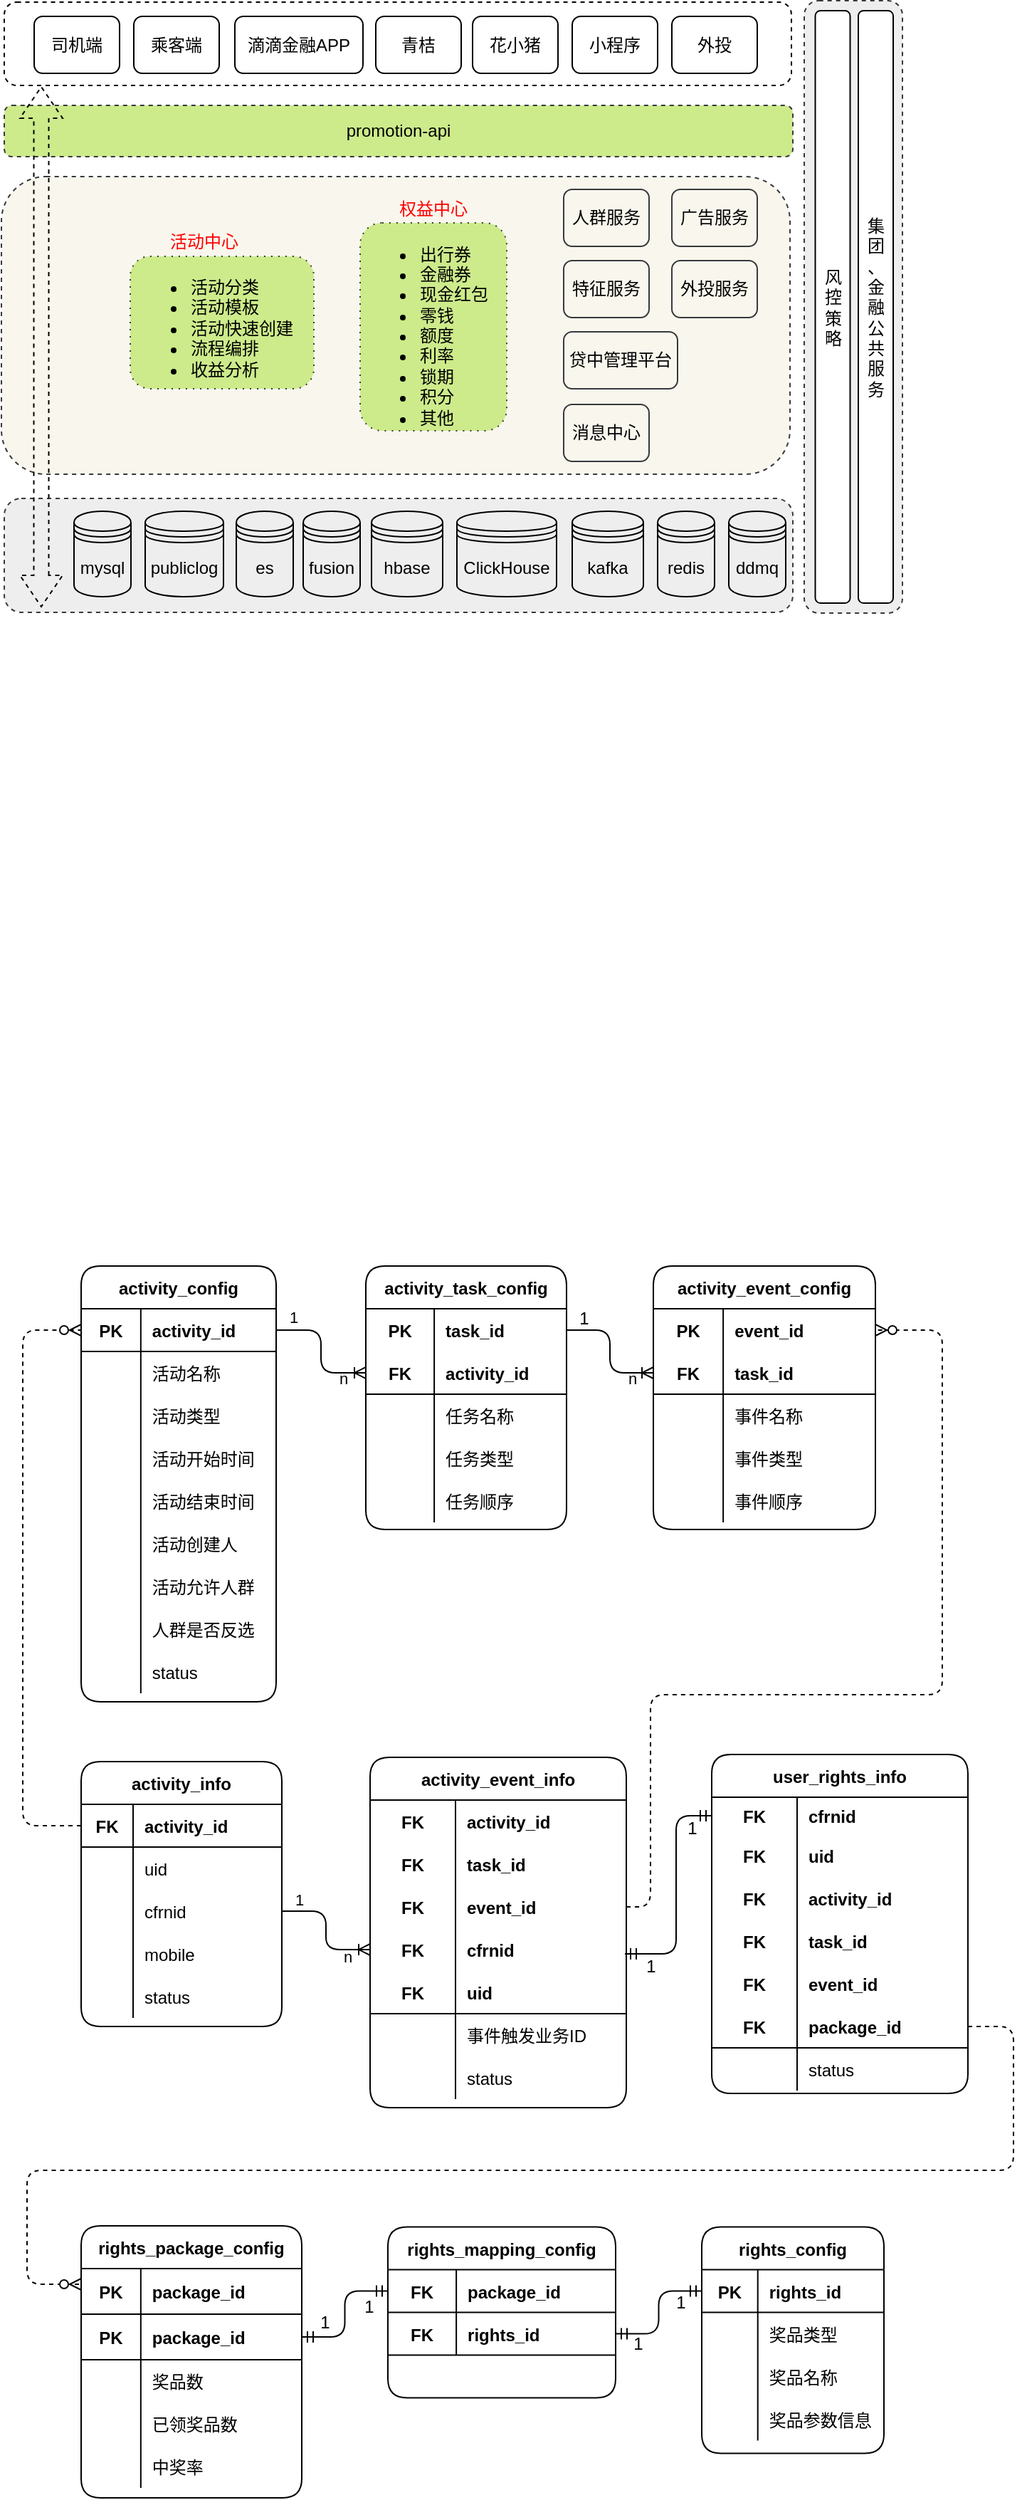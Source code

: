 <mxfile version="14.2.9" type="github" pages="2">
  <diagram id="kgpKYQtTHZ0yAKxKKP6v" name="activity">
    <mxGraphModel dx="2965" dy="1363" grid="0" gridSize="10" guides="1" tooltips="1" connect="1" arrows="1" fold="1" page="1" pageScale="1" pageWidth="850" pageHeight="1100" background="none" math="0" shadow="0">
      <root>
        <mxCell id="0" />
        <mxCell id="1" parent="0" />
        <mxCell id="mgTYE4qe_ixQDPlizRL3-322" value="1" style="text;html=1;align=center;verticalAlign=middle;resizable=0;points=[];autosize=1;fontColor=#000000;" parent="1" vertex="1">
          <mxGeometry x="476" y="1227" width="17" height="18" as="geometry" />
        </mxCell>
        <mxCell id="mgTYE4qe_ixQDPlizRL3-233" value="" style="group;rounded=1;" parent="1" vertex="1" connectable="0">
          <mxGeometry x="640" y="310.5" width="69" height="430" as="geometry" />
        </mxCell>
        <mxCell id="mgTYE4qe_ixQDPlizRL3-226" value="" style="rounded=1;whiteSpace=wrap;html=1;shadow=0;strokeColor=#36393d;fillColor=#eeeeee;dashed=1;" parent="mgTYE4qe_ixQDPlizRL3-233" vertex="1">
          <mxGeometry width="69" height="430" as="geometry" />
        </mxCell>
        <mxCell id="mgTYE4qe_ixQDPlizRL3-231" value="集团&lt;br&gt;、金融公共服务" style="rounded=1;whiteSpace=wrap;html=1;" parent="mgTYE4qe_ixQDPlizRL3-233" vertex="1">
          <mxGeometry x="38" y="7" width="24.5" height="416" as="geometry" />
        </mxCell>
        <mxCell id="mgTYE4qe_ixQDPlizRL3-232" value="风控&lt;br&gt;策略" style="rounded=1;whiteSpace=wrap;html=1;" parent="mgTYE4qe_ixQDPlizRL3-233" vertex="1">
          <mxGeometry x="7.75" y="7" width="24.5" height="416" as="geometry" />
        </mxCell>
        <mxCell id="mgTYE4qe_ixQDPlizRL3-111" value="" style="group;rounded=1;" parent="1" vertex="1" connectable="0">
          <mxGeometry x="78" y="311.5" width="554" height="550" as="geometry" />
        </mxCell>
        <mxCell id="mgTYE4qe_ixQDPlizRL3-66" value="" style="rounded=1;whiteSpace=wrap;html=1;dashed=1;" parent="mgTYE4qe_ixQDPlizRL3-111" vertex="1">
          <mxGeometry width="553" height="58.5" as="geometry" />
        </mxCell>
        <mxCell id="mgTYE4qe_ixQDPlizRL3-93" value="乘客端" style="rounded=1;whiteSpace=wrap;html=1;" parent="mgTYE4qe_ixQDPlizRL3-111" vertex="1">
          <mxGeometry x="91" y="10" width="60" height="40" as="geometry" />
        </mxCell>
        <mxCell id="mgTYE4qe_ixQDPlizRL3-101" value="" style="group;rounded=1;" parent="mgTYE4qe_ixQDPlizRL3-111" vertex="1" connectable="0">
          <mxGeometry x="21" y="10" width="508" height="40" as="geometry" />
        </mxCell>
        <mxCell id="mgTYE4qe_ixQDPlizRL3-90" value="司机端" style="rounded=1;whiteSpace=wrap;html=1;" parent="mgTYE4qe_ixQDPlizRL3-101" vertex="1">
          <mxGeometry width="60" height="40" as="geometry" />
        </mxCell>
        <mxCell id="mgTYE4qe_ixQDPlizRL3-92" value="滴滴金融APP" style="rounded=1;whiteSpace=wrap;html=1;" parent="mgTYE4qe_ixQDPlizRL3-101" vertex="1">
          <mxGeometry x="141" width="90" height="40" as="geometry" />
        </mxCell>
        <mxCell id="mgTYE4qe_ixQDPlizRL3-94" value="小程序" style="rounded=1;whiteSpace=wrap;html=1;" parent="mgTYE4qe_ixQDPlizRL3-101" vertex="1">
          <mxGeometry x="378" width="60" height="40" as="geometry" />
        </mxCell>
        <mxCell id="mgTYE4qe_ixQDPlizRL3-95" value="青桔" style="rounded=1;whiteSpace=wrap;html=1;" parent="mgTYE4qe_ixQDPlizRL3-101" vertex="1">
          <mxGeometry x="240" width="60" height="40" as="geometry" />
        </mxCell>
        <mxCell id="mgTYE4qe_ixQDPlizRL3-96" value="花小猪" style="rounded=1;whiteSpace=wrap;html=1;" parent="mgTYE4qe_ixQDPlizRL3-101" vertex="1">
          <mxGeometry x="308" width="60" height="40" as="geometry" />
        </mxCell>
        <mxCell id="mgTYE4qe_ixQDPlizRL3-97" value="外投" style="rounded=1;whiteSpace=wrap;html=1;" parent="mgTYE4qe_ixQDPlizRL3-101" vertex="1">
          <mxGeometry x="448" width="60" height="40" as="geometry" />
        </mxCell>
        <mxCell id="mgTYE4qe_ixQDPlizRL3-102" value="promotion-api" style="rounded=1;whiteSpace=wrap;html=1;dashed=1;fillColor=#cdeb8b;strokeColor=#36393d;" parent="mgTYE4qe_ixQDPlizRL3-111" vertex="1">
          <mxGeometry y="72.5" width="554" height="36" as="geometry" />
        </mxCell>
        <mxCell id="mgTYE4qe_ixQDPlizRL3-112" value="" style="rounded=1;whiteSpace=wrap;html=1;dashed=1;fillColor=#f9f7ed;strokeColor=#36393d;" parent="mgTYE4qe_ixQDPlizRL3-111" vertex="1">
          <mxGeometry x="-2" y="122.5" width="554" height="209" as="geometry" />
        </mxCell>
        <mxCell id="mgTYE4qe_ixQDPlizRL3-334" value="广告服务" style="rounded=1;whiteSpace=wrap;html=1;fillColor=#f9f7ed;strokeColor=#36393d;" parent="mgTYE4qe_ixQDPlizRL3-111" vertex="1">
          <mxGeometry x="469" y="131.5" width="60" height="40" as="geometry" />
        </mxCell>
        <mxCell id="mgTYE4qe_ixQDPlizRL3-335" value="外投服务" style="rounded=1;whiteSpace=wrap;html=1;fillColor=#f9f7ed;strokeColor=#36393d;" parent="mgTYE4qe_ixQDPlizRL3-111" vertex="1">
          <mxGeometry x="469" y="181.5" width="60" height="40" as="geometry" />
        </mxCell>
        <mxCell id="mgTYE4qe_ixQDPlizRL3-117" value="" style="rounded=1;whiteSpace=wrap;html=1;dashed=1;fillColor=#eeeeee;strokeColor=#36393d;" parent="1" vertex="1">
          <mxGeometry x="78" y="660" width="554" height="80" as="geometry" />
        </mxCell>
        <mxCell id="mgTYE4qe_ixQDPlizRL3-181" value="" style="edgeStyle=orthogonalEdgeStyle;fontSize=12;html=1;endArrow=ERoneToMany;entryX=0;entryY=0.5;entryDx=0;entryDy=0;exitX=1;exitY=0.5;exitDx=0;exitDy=0;" parent="1" source="mgTYE4qe_ixQDPlizRL3-164" target="mgTYE4qe_ixQDPlizRL3-186" edge="1">
          <mxGeometry width="100" height="100" relative="1" as="geometry">
            <mxPoint x="313" y="1304" as="sourcePoint" />
            <mxPoint x="413" y="1204" as="targetPoint" />
          </mxGeometry>
        </mxCell>
        <mxCell id="mgTYE4qe_ixQDPlizRL3-245" value="&lt;font color=&quot;#000000&quot;&gt;1&lt;/font&gt;" style="edgeLabel;html=1;align=center;verticalAlign=middle;resizable=0;points=[];fontColor=#FF0000;labelBackgroundColor=none;" parent="mgTYE4qe_ixQDPlizRL3-181" vertex="1" connectable="0">
          <mxGeometry x="-0.714" y="5" relative="1" as="geometry">
            <mxPoint x="-2" y="-4" as="offset" />
          </mxGeometry>
        </mxCell>
        <mxCell id="mgTYE4qe_ixQDPlizRL3-246" value="&lt;font color=&quot;#000000&quot;&gt;n&lt;/font&gt;" style="edgeLabel;html=1;align=center;verticalAlign=middle;resizable=0;points=[];fontColor=#FF0000;labelBackgroundColor=none;" parent="mgTYE4qe_ixQDPlizRL3-181" vertex="1" connectable="0">
          <mxGeometry x="0.687" y="-1" relative="1" as="geometry">
            <mxPoint x="-1.32" y="3" as="offset" />
          </mxGeometry>
        </mxCell>
        <mxCell id="mgTYE4qe_ixQDPlizRL3-182" value="activity_task_config" style="shape=table;startSize=30;container=1;collapsible=1;childLayout=tableLayout;fixedRows=1;rowLines=0;fontStyle=1;align=center;resizeLast=1;fillColor=none;gradientColor=none;rounded=1;" parent="1" vertex="1">
          <mxGeometry x="332" y="1199" width="141" height="185" as="geometry" />
        </mxCell>
        <mxCell id="mgTYE4qe_ixQDPlizRL3-183" value="" style="shape=partialRectangle;collapsible=0;dropTarget=0;pointerEvents=0;fillColor=none;top=0;left=0;bottom=0;right=0;points=[[0,0.5],[1,0.5]];portConstraint=eastwest;" parent="mgTYE4qe_ixQDPlizRL3-182" vertex="1">
          <mxGeometry y="30" width="141" height="30" as="geometry" />
        </mxCell>
        <mxCell id="mgTYE4qe_ixQDPlizRL3-184" value="PK" style="shape=partialRectangle;connectable=0;fillColor=none;top=0;left=0;bottom=0;right=0;fontStyle=1;overflow=hidden;" parent="mgTYE4qe_ixQDPlizRL3-183" vertex="1">
          <mxGeometry width="48.059" height="30" as="geometry" />
        </mxCell>
        <mxCell id="mgTYE4qe_ixQDPlizRL3-185" value="task_id" style="shape=partialRectangle;connectable=0;fillColor=none;top=0;left=0;bottom=0;right=0;align=left;spacingLeft=6;fontStyle=1;overflow=hidden;" parent="mgTYE4qe_ixQDPlizRL3-183" vertex="1">
          <mxGeometry x="48.059" width="92.941" height="30" as="geometry" />
        </mxCell>
        <mxCell id="mgTYE4qe_ixQDPlizRL3-186" value="" style="shape=partialRectangle;collapsible=0;dropTarget=0;pointerEvents=0;fillColor=none;top=0;left=0;bottom=1;right=0;points=[[0,0.5],[1,0.5]];portConstraint=eastwest;" parent="mgTYE4qe_ixQDPlizRL3-182" vertex="1">
          <mxGeometry y="60" width="141" height="30" as="geometry" />
        </mxCell>
        <mxCell id="mgTYE4qe_ixQDPlizRL3-187" value="FK" style="shape=partialRectangle;connectable=0;fillColor=none;top=0;left=0;bottom=0;right=0;fontStyle=1;overflow=hidden;" parent="mgTYE4qe_ixQDPlizRL3-186" vertex="1">
          <mxGeometry width="48.059" height="30" as="geometry" />
        </mxCell>
        <mxCell id="mgTYE4qe_ixQDPlizRL3-188" value="activity_id" style="shape=partialRectangle;connectable=0;fillColor=none;top=0;left=0;bottom=0;right=0;align=left;spacingLeft=6;fontStyle=1;overflow=hidden;" parent="mgTYE4qe_ixQDPlizRL3-186" vertex="1">
          <mxGeometry x="48.059" width="92.941" height="30" as="geometry" />
        </mxCell>
        <mxCell id="mgTYE4qe_ixQDPlizRL3-189" value="" style="shape=partialRectangle;collapsible=0;dropTarget=0;pointerEvents=0;fillColor=none;top=0;left=0;bottom=0;right=0;points=[[0,0.5],[1,0.5]];portConstraint=eastwest;" parent="mgTYE4qe_ixQDPlizRL3-182" vertex="1">
          <mxGeometry y="90" width="141" height="30" as="geometry" />
        </mxCell>
        <mxCell id="mgTYE4qe_ixQDPlizRL3-190" value="" style="shape=partialRectangle;connectable=0;fillColor=none;top=0;left=0;bottom=0;right=0;editable=1;overflow=hidden;" parent="mgTYE4qe_ixQDPlizRL3-189" vertex="1">
          <mxGeometry width="48.059" height="30" as="geometry" />
        </mxCell>
        <mxCell id="mgTYE4qe_ixQDPlizRL3-191" value="任务名称" style="shape=partialRectangle;connectable=0;fillColor=none;top=0;left=0;bottom=0;right=0;align=left;spacingLeft=6;overflow=hidden;" parent="mgTYE4qe_ixQDPlizRL3-189" vertex="1">
          <mxGeometry x="48.059" width="92.941" height="30" as="geometry" />
        </mxCell>
        <mxCell id="mgTYE4qe_ixQDPlizRL3-192" value="" style="shape=partialRectangle;collapsible=0;dropTarget=0;pointerEvents=0;fillColor=none;top=0;left=0;bottom=0;right=0;points=[[0,0.5],[1,0.5]];portConstraint=eastwest;" parent="mgTYE4qe_ixQDPlizRL3-182" vertex="1">
          <mxGeometry y="120" width="141" height="30" as="geometry" />
        </mxCell>
        <mxCell id="mgTYE4qe_ixQDPlizRL3-193" value="" style="shape=partialRectangle;connectable=0;fillColor=none;top=0;left=0;bottom=0;right=0;editable=1;overflow=hidden;" parent="mgTYE4qe_ixQDPlizRL3-192" vertex="1">
          <mxGeometry width="48.059" height="30" as="geometry" />
        </mxCell>
        <mxCell id="mgTYE4qe_ixQDPlizRL3-194" value="任务类型" style="shape=partialRectangle;connectable=0;fillColor=none;top=0;left=0;bottom=0;right=0;align=left;spacingLeft=6;overflow=hidden;" parent="mgTYE4qe_ixQDPlizRL3-192" vertex="1">
          <mxGeometry x="48.059" width="92.941" height="30" as="geometry" />
        </mxCell>
        <mxCell id="mgTYE4qe_ixQDPlizRL3-282" value="" style="shape=partialRectangle;collapsible=0;dropTarget=0;pointerEvents=0;fillColor=none;top=0;left=0;bottom=0;right=0;points=[[0,0.5],[1,0.5]];portConstraint=eastwest;" parent="mgTYE4qe_ixQDPlizRL3-182" vertex="1">
          <mxGeometry y="150" width="141" height="30" as="geometry" />
        </mxCell>
        <mxCell id="mgTYE4qe_ixQDPlizRL3-283" value="" style="shape=partialRectangle;connectable=0;fillColor=none;top=0;left=0;bottom=0;right=0;editable=1;overflow=hidden;" parent="mgTYE4qe_ixQDPlizRL3-282" vertex="1">
          <mxGeometry width="48.059" height="30" as="geometry" />
        </mxCell>
        <mxCell id="mgTYE4qe_ixQDPlizRL3-284" value="任务顺序" style="shape=partialRectangle;connectable=0;fillColor=none;top=0;left=0;bottom=0;right=0;align=left;spacingLeft=6;overflow=hidden;" parent="mgTYE4qe_ixQDPlizRL3-282" vertex="1">
          <mxGeometry x="48.059" width="92.941" height="30" as="geometry" />
        </mxCell>
        <mxCell id="mgTYE4qe_ixQDPlizRL3-224" value="" style="group;" parent="1" vertex="1" connectable="0">
          <mxGeometry x="138" y="669" width="489" height="60" as="geometry" />
        </mxCell>
        <mxCell id="mgTYE4qe_ixQDPlizRL3-215" value="mysql" style="shape=datastore;whiteSpace=wrap;html=1;shadow=0;strokeColor=#000000;fillColor=none;gradientColor=none;fontColor=#000000;" parent="mgTYE4qe_ixQDPlizRL3-224" vertex="1">
          <mxGeometry x="-11" width="40" height="60" as="geometry" />
        </mxCell>
        <mxCell id="mgTYE4qe_ixQDPlizRL3-216" value="publiclog" style="shape=datastore;whiteSpace=wrap;html=1;shadow=0;strokeColor=#000000;fillColor=none;gradientColor=none;fontColor=#000000;" parent="mgTYE4qe_ixQDPlizRL3-224" vertex="1">
          <mxGeometry x="39" width="55" height="60" as="geometry" />
        </mxCell>
        <mxCell id="mgTYE4qe_ixQDPlizRL3-217" value="es" style="shape=datastore;whiteSpace=wrap;html=1;shadow=0;strokeColor=#000000;fillColor=none;gradientColor=none;fontColor=#000000;" parent="mgTYE4qe_ixQDPlizRL3-224" vertex="1">
          <mxGeometry x="103" width="40" height="60" as="geometry" />
        </mxCell>
        <mxCell id="mgTYE4qe_ixQDPlizRL3-218" value="fusion" style="shape=datastore;whiteSpace=wrap;html=1;shadow=0;strokeColor=#000000;fillColor=none;gradientColor=none;fontColor=#000000;" parent="mgTYE4qe_ixQDPlizRL3-224" vertex="1">
          <mxGeometry x="150" width="40" height="60" as="geometry" />
        </mxCell>
        <mxCell id="mgTYE4qe_ixQDPlizRL3-219" value="hbase" style="shape=datastore;whiteSpace=wrap;html=1;shadow=0;strokeColor=#000000;fillColor=none;gradientColor=none;fontColor=#000000;" parent="mgTYE4qe_ixQDPlizRL3-224" vertex="1">
          <mxGeometry x="198" width="50" height="60" as="geometry" />
        </mxCell>
        <mxCell id="mgTYE4qe_ixQDPlizRL3-220" value="ClickHouse" style="shape=datastore;whiteSpace=wrap;html=1;shadow=0;strokeColor=#000000;fillColor=none;gradientColor=none;fontColor=#000000;" parent="mgTYE4qe_ixQDPlizRL3-224" vertex="1">
          <mxGeometry x="258" width="70" height="60" as="geometry" />
        </mxCell>
        <mxCell id="mgTYE4qe_ixQDPlizRL3-221" value="kafka" style="shape=datastore;whiteSpace=wrap;html=1;shadow=0;strokeColor=#000000;fillColor=none;gradientColor=none;fontColor=#000000;" parent="mgTYE4qe_ixQDPlizRL3-224" vertex="1">
          <mxGeometry x="339" width="50" height="60" as="geometry" />
        </mxCell>
        <mxCell id="mgTYE4qe_ixQDPlizRL3-222" value="redis" style="shape=datastore;whiteSpace=wrap;html=1;shadow=0;strokeColor=#000000;fillColor=none;gradientColor=none;fontColor=#000000;" parent="mgTYE4qe_ixQDPlizRL3-224" vertex="1">
          <mxGeometry x="399" width="40" height="60" as="geometry" />
        </mxCell>
        <mxCell id="mgTYE4qe_ixQDPlizRL3-223" value="ddmq" style="shape=datastore;whiteSpace=wrap;html=1;shadow=0;strokeColor=#000000;fillColor=none;gradientColor=none;fontColor=#000000;" parent="mgTYE4qe_ixQDPlizRL3-224" vertex="1">
          <mxGeometry x="449" width="40" height="60" as="geometry" />
        </mxCell>
        <mxCell id="mgTYE4qe_ixQDPlizRL3-115" value="特征服务" style="rounded=1;whiteSpace=wrap;html=1;fillColor=#f9f7ed;strokeColor=#36393d;" parent="1" vertex="1">
          <mxGeometry x="471" y="493" width="60" height="40" as="geometry" />
        </mxCell>
        <mxCell id="mgTYE4qe_ixQDPlizRL3-116" value="人群服务" style="rounded=1;whiteSpace=wrap;html=1;fillColor=#f9f7ed;strokeColor=#36393d;" parent="1" vertex="1">
          <mxGeometry x="471" y="443" width="60" height="40" as="geometry" />
        </mxCell>
        <mxCell id="mgTYE4qe_ixQDPlizRL3-118" value="消息中心" style="rounded=1;whiteSpace=wrap;html=1;fillColor=#f9f7ed;strokeColor=#36393d;" parent="1" vertex="1">
          <mxGeometry x="471" y="594" width="60" height="40" as="geometry" />
        </mxCell>
        <mxCell id="mgTYE4qe_ixQDPlizRL3-119" value="贷中管理平台" style="rounded=1;whiteSpace=wrap;html=1;fillColor=#f9f7ed;strokeColor=#36393d;" parent="1" vertex="1">
          <mxGeometry x="471" y="543" width="80" height="40" as="geometry" />
        </mxCell>
        <mxCell id="mgTYE4qe_ixQDPlizRL3-142" value="&lt;ul&gt;&lt;li&gt;活动分类&lt;/li&gt;&lt;li&gt;活动模板&lt;/li&gt;&lt;li&gt;活动快速创建&lt;/li&gt;&lt;li&gt;流程编排&lt;/li&gt;&lt;li&gt;收益分析&lt;/li&gt;&lt;/ul&gt;" style="text;html=1;whiteSpace=wrap;verticalAlign=middle;overflow=hidden;dashed=1;dashPattern=1 4;fillColor=#cdeb8b;strokeColor=#36393d;rounded=1;" parent="1" vertex="1">
          <mxGeometry x="166.5" y="490" width="129" height="93" as="geometry" />
        </mxCell>
        <mxCell id="mgTYE4qe_ixQDPlizRL3-145" value="&lt;ul&gt;&lt;li&gt;出行券&lt;/li&gt;&lt;li&gt;金融券&lt;/li&gt;&lt;li&gt;现金红包&lt;/li&gt;&lt;li&gt;零钱&lt;/li&gt;&lt;li&gt;额度&lt;/li&gt;&lt;li&gt;利率&lt;/li&gt;&lt;li&gt;锁期&lt;/li&gt;&lt;li&gt;积分&lt;/li&gt;&lt;li&gt;其他&lt;/li&gt;&lt;/ul&gt;" style="text;html=1;whiteSpace=wrap;verticalAlign=middle;overflow=hidden;dashed=1;dashPattern=1 4;fillColor=#cdeb8b;strokeColor=#36393d;rounded=1;" parent="1" vertex="1">
          <mxGeometry x="328" y="466.5" width="103" height="146" as="geometry" />
        </mxCell>
        <mxCell id="mgTYE4qe_ixQDPlizRL3-227" value="活动中心" style="text;html=1;strokeColor=none;fillColor=none;align=center;verticalAlign=middle;whiteSpace=wrap;rounded=0;shadow=0;dashed=1;fontColor=#FF0000;" parent="1" vertex="1">
          <mxGeometry x="179" y="470" width="79" height="20" as="geometry" />
        </mxCell>
        <mxCell id="mgTYE4qe_ixQDPlizRL3-228" value="权益中心" style="text;html=1;strokeColor=none;fillColor=none;align=center;verticalAlign=middle;whiteSpace=wrap;rounded=0;shadow=0;dashed=1;fontColor=#FF0000;" parent="1" vertex="1">
          <mxGeometry x="340" y="446.5" width="79" height="20" as="geometry" />
        </mxCell>
        <mxCell id="mgTYE4qe_ixQDPlizRL3-247" value="" style="group;rounded=1;glass=0;" parent="1" vertex="1" connectable="0">
          <mxGeometry x="132" y="1199" width="137" height="306" as="geometry" />
        </mxCell>
        <mxCell id="mgTYE4qe_ixQDPlizRL3-160" value="activity_config" style="shape=table;startSize=30;container=1;collapsible=1;childLayout=tableLayout;fixedRows=1;rowLines=0;fontStyle=1;align=center;resizeLast=1;fillColor=none;gradientColor=none;rounded=1;" parent="mgTYE4qe_ixQDPlizRL3-247" vertex="1">
          <mxGeometry width="137" height="306" as="geometry" />
        </mxCell>
        <mxCell id="mgTYE4qe_ixQDPlizRL3-164" value="" style="shape=partialRectangle;collapsible=0;dropTarget=0;pointerEvents=0;fillColor=none;top=0;left=0;bottom=1;right=0;points=[[0,0.5],[1,0.5]];portConstraint=eastwest;" parent="mgTYE4qe_ixQDPlizRL3-160" vertex="1">
          <mxGeometry y="30" width="137" height="30" as="geometry" />
        </mxCell>
        <mxCell id="mgTYE4qe_ixQDPlizRL3-165" value="PK" style="shape=partialRectangle;connectable=0;fillColor=none;top=0;left=0;bottom=0;right=0;fontStyle=1;overflow=hidden;" parent="mgTYE4qe_ixQDPlizRL3-164" vertex="1">
          <mxGeometry width="41.917" height="30" as="geometry" />
        </mxCell>
        <mxCell id="mgTYE4qe_ixQDPlizRL3-166" value="activity_id" style="shape=partialRectangle;connectable=0;fillColor=none;top=0;left=0;bottom=0;right=0;align=left;spacingLeft=6;fontStyle=1;overflow=hidden;" parent="mgTYE4qe_ixQDPlizRL3-164" vertex="1">
          <mxGeometry x="41.917" width="95.083" height="30" as="geometry" />
        </mxCell>
        <mxCell id="mgTYE4qe_ixQDPlizRL3-167" value="" style="shape=partialRectangle;collapsible=0;dropTarget=0;pointerEvents=0;fillColor=none;top=0;left=0;bottom=0;right=0;points=[[0,0.5],[1,0.5]];portConstraint=eastwest;" parent="mgTYE4qe_ixQDPlizRL3-160" vertex="1">
          <mxGeometry y="60" width="137" height="30" as="geometry" />
        </mxCell>
        <mxCell id="mgTYE4qe_ixQDPlizRL3-168" value="" style="shape=partialRectangle;connectable=0;fillColor=none;top=0;left=0;bottom=0;right=0;editable=1;overflow=hidden;" parent="mgTYE4qe_ixQDPlizRL3-167" vertex="1">
          <mxGeometry width="41.917" height="30" as="geometry" />
        </mxCell>
        <mxCell id="mgTYE4qe_ixQDPlizRL3-169" value="活动名称" style="shape=partialRectangle;connectable=0;fillColor=none;top=0;left=0;bottom=0;right=0;align=left;spacingLeft=6;overflow=hidden;" parent="mgTYE4qe_ixQDPlizRL3-167" vertex="1">
          <mxGeometry x="41.917" width="95.083" height="30" as="geometry" />
        </mxCell>
        <mxCell id="mgTYE4qe_ixQDPlizRL3-170" value="" style="shape=partialRectangle;collapsible=0;dropTarget=0;pointerEvents=0;fillColor=none;top=0;left=0;bottom=0;right=0;points=[[0,0.5],[1,0.5]];portConstraint=eastwest;" parent="mgTYE4qe_ixQDPlizRL3-160" vertex="1">
          <mxGeometry y="90" width="137" height="30" as="geometry" />
        </mxCell>
        <mxCell id="mgTYE4qe_ixQDPlizRL3-171" value="" style="shape=partialRectangle;connectable=0;fillColor=none;top=0;left=0;bottom=0;right=0;editable=1;overflow=hidden;" parent="mgTYE4qe_ixQDPlizRL3-170" vertex="1">
          <mxGeometry width="41.917" height="30" as="geometry" />
        </mxCell>
        <mxCell id="mgTYE4qe_ixQDPlizRL3-172" value="活动类型" style="shape=partialRectangle;connectable=0;fillColor=none;top=0;left=0;bottom=0;right=0;align=left;spacingLeft=6;overflow=hidden;" parent="mgTYE4qe_ixQDPlizRL3-170" vertex="1">
          <mxGeometry x="41.917" width="95.083" height="30" as="geometry" />
        </mxCell>
        <mxCell id="mgTYE4qe_ixQDPlizRL3-270" value="" style="shape=partialRectangle;collapsible=0;dropTarget=0;pointerEvents=0;fillColor=none;top=0;left=0;bottom=0;right=0;points=[[0,0.5],[1,0.5]];portConstraint=eastwest;" parent="mgTYE4qe_ixQDPlizRL3-160" vertex="1">
          <mxGeometry y="120" width="137" height="30" as="geometry" />
        </mxCell>
        <mxCell id="mgTYE4qe_ixQDPlizRL3-271" value="" style="shape=partialRectangle;connectable=0;fillColor=none;top=0;left=0;bottom=0;right=0;editable=1;overflow=hidden;" parent="mgTYE4qe_ixQDPlizRL3-270" vertex="1">
          <mxGeometry width="41.917" height="30" as="geometry" />
        </mxCell>
        <mxCell id="mgTYE4qe_ixQDPlizRL3-272" value="活动开始时间" style="shape=partialRectangle;connectable=0;fillColor=none;top=0;left=0;bottom=0;right=0;align=left;spacingLeft=6;overflow=hidden;" parent="mgTYE4qe_ixQDPlizRL3-270" vertex="1">
          <mxGeometry x="41.917" width="95.083" height="30" as="geometry" />
        </mxCell>
        <mxCell id="mgTYE4qe_ixQDPlizRL3-273" value="" style="shape=partialRectangle;collapsible=0;dropTarget=0;pointerEvents=0;fillColor=none;top=0;left=0;bottom=0;right=0;points=[[0,0.5],[1,0.5]];portConstraint=eastwest;" parent="mgTYE4qe_ixQDPlizRL3-160" vertex="1">
          <mxGeometry y="150" width="137" height="30" as="geometry" />
        </mxCell>
        <mxCell id="mgTYE4qe_ixQDPlizRL3-274" value="" style="shape=partialRectangle;connectable=0;fillColor=none;top=0;left=0;bottom=0;right=0;editable=1;overflow=hidden;" parent="mgTYE4qe_ixQDPlizRL3-273" vertex="1">
          <mxGeometry width="41.917" height="30" as="geometry" />
        </mxCell>
        <mxCell id="mgTYE4qe_ixQDPlizRL3-275" value="活动结束时间" style="shape=partialRectangle;connectable=0;fillColor=none;top=0;left=0;bottom=0;right=0;align=left;spacingLeft=6;overflow=hidden;" parent="mgTYE4qe_ixQDPlizRL3-273" vertex="1">
          <mxGeometry x="41.917" width="95.083" height="30" as="geometry" />
        </mxCell>
        <mxCell id="mgTYE4qe_ixQDPlizRL3-276" value="" style="shape=partialRectangle;collapsible=0;dropTarget=0;pointerEvents=0;fillColor=none;top=0;left=0;bottom=0;right=0;points=[[0,0.5],[1,0.5]];portConstraint=eastwest;" parent="mgTYE4qe_ixQDPlizRL3-160" vertex="1">
          <mxGeometry y="180" width="137" height="30" as="geometry" />
        </mxCell>
        <mxCell id="mgTYE4qe_ixQDPlizRL3-277" value="" style="shape=partialRectangle;connectable=0;fillColor=none;top=0;left=0;bottom=0;right=0;editable=1;overflow=hidden;" parent="mgTYE4qe_ixQDPlizRL3-276" vertex="1">
          <mxGeometry width="41.917" height="30" as="geometry" />
        </mxCell>
        <mxCell id="mgTYE4qe_ixQDPlizRL3-278" value="活动创建人" style="shape=partialRectangle;connectable=0;fillColor=none;top=0;left=0;bottom=0;right=0;align=left;spacingLeft=6;overflow=hidden;" parent="mgTYE4qe_ixQDPlizRL3-276" vertex="1">
          <mxGeometry x="41.917" width="95.083" height="30" as="geometry" />
        </mxCell>
        <mxCell id="mgTYE4qe_ixQDPlizRL3-553" value="" style="shape=partialRectangle;collapsible=0;dropTarget=0;pointerEvents=0;fillColor=none;top=0;left=0;bottom=0;right=0;points=[[0,0.5],[1,0.5]];portConstraint=eastwest;" parent="mgTYE4qe_ixQDPlizRL3-160" vertex="1">
          <mxGeometry y="210" width="137" height="30" as="geometry" />
        </mxCell>
        <mxCell id="mgTYE4qe_ixQDPlizRL3-554" value="" style="shape=partialRectangle;connectable=0;fillColor=none;top=0;left=0;bottom=0;right=0;editable=1;overflow=hidden;" parent="mgTYE4qe_ixQDPlizRL3-553" vertex="1">
          <mxGeometry width="41.917" height="30" as="geometry" />
        </mxCell>
        <mxCell id="mgTYE4qe_ixQDPlizRL3-555" value="活动允许人群" style="shape=partialRectangle;connectable=0;fillColor=none;top=0;left=0;bottom=0;right=0;align=left;spacingLeft=6;overflow=hidden;" parent="mgTYE4qe_ixQDPlizRL3-553" vertex="1">
          <mxGeometry x="41.917" width="95.083" height="30" as="geometry" />
        </mxCell>
        <mxCell id="mgTYE4qe_ixQDPlizRL3-701" value="" style="shape=partialRectangle;collapsible=0;dropTarget=0;pointerEvents=0;fillColor=none;top=0;left=0;bottom=0;right=0;points=[[0,0.5],[1,0.5]];portConstraint=eastwest;" parent="mgTYE4qe_ixQDPlizRL3-160" vertex="1">
          <mxGeometry y="240" width="137" height="30" as="geometry" />
        </mxCell>
        <mxCell id="mgTYE4qe_ixQDPlizRL3-702" value="" style="shape=partialRectangle;connectable=0;fillColor=none;top=0;left=0;bottom=0;right=0;editable=1;overflow=hidden;" parent="mgTYE4qe_ixQDPlizRL3-701" vertex="1">
          <mxGeometry width="41.917" height="30" as="geometry" />
        </mxCell>
        <mxCell id="mgTYE4qe_ixQDPlizRL3-703" value="人群是否反选" style="shape=partialRectangle;connectable=0;fillColor=none;top=0;left=0;bottom=0;right=0;align=left;spacingLeft=6;overflow=hidden;" parent="mgTYE4qe_ixQDPlizRL3-701" vertex="1">
          <mxGeometry x="41.917" width="95.083" height="30" as="geometry" />
        </mxCell>
        <mxCell id="mgTYE4qe_ixQDPlizRL3-704" value="" style="shape=partialRectangle;collapsible=0;dropTarget=0;pointerEvents=0;fillColor=none;top=0;left=0;bottom=0;right=0;points=[[0,0.5],[1,0.5]];portConstraint=eastwest;" parent="mgTYE4qe_ixQDPlizRL3-160" vertex="1">
          <mxGeometry y="270" width="137" height="30" as="geometry" />
        </mxCell>
        <mxCell id="mgTYE4qe_ixQDPlizRL3-705" value="" style="shape=partialRectangle;connectable=0;fillColor=none;top=0;left=0;bottom=0;right=0;editable=1;overflow=hidden;" parent="mgTYE4qe_ixQDPlizRL3-704" vertex="1">
          <mxGeometry width="41.917" height="30" as="geometry" />
        </mxCell>
        <mxCell id="mgTYE4qe_ixQDPlizRL3-706" value="status" style="shape=partialRectangle;connectable=0;fillColor=none;top=0;left=0;bottom=0;right=0;align=left;spacingLeft=6;overflow=hidden;" parent="mgTYE4qe_ixQDPlizRL3-704" vertex="1">
          <mxGeometry x="41.917" width="95.083" height="30" as="geometry" />
        </mxCell>
        <mxCell id="mgTYE4qe_ixQDPlizRL3-305" value="activity_event_config" style="shape=table;startSize=30;container=1;collapsible=1;childLayout=tableLayout;fixedRows=1;rowLines=0;fontStyle=1;align=center;resizeLast=1;fillColor=none;gradientColor=none;rounded=1;" parent="1" vertex="1">
          <mxGeometry x="534" y="1199" width="156" height="185" as="geometry" />
        </mxCell>
        <mxCell id="mgTYE4qe_ixQDPlizRL3-306" value="" style="shape=partialRectangle;collapsible=0;dropTarget=0;pointerEvents=0;fillColor=none;top=0;left=0;bottom=0;right=0;points=[[0,0.5],[1,0.5]];portConstraint=eastwest;" parent="mgTYE4qe_ixQDPlizRL3-305" vertex="1">
          <mxGeometry y="30" width="156" height="30" as="geometry" />
        </mxCell>
        <mxCell id="mgTYE4qe_ixQDPlizRL3-307" value="PK" style="shape=partialRectangle;connectable=0;fillColor=none;top=0;left=0;bottom=0;right=0;fontStyle=1;overflow=hidden;" parent="mgTYE4qe_ixQDPlizRL3-306" vertex="1">
          <mxGeometry width="49.071" height="30" as="geometry" />
        </mxCell>
        <mxCell id="mgTYE4qe_ixQDPlizRL3-308" value="event_id" style="shape=partialRectangle;connectable=0;fillColor=none;top=0;left=0;bottom=0;right=0;align=left;spacingLeft=6;fontStyle=1;overflow=hidden;" parent="mgTYE4qe_ixQDPlizRL3-306" vertex="1">
          <mxGeometry x="49.071" width="106.929" height="30" as="geometry" />
        </mxCell>
        <mxCell id="mgTYE4qe_ixQDPlizRL3-309" value="" style="shape=partialRectangle;collapsible=0;dropTarget=0;pointerEvents=0;fillColor=none;top=0;left=0;bottom=1;right=0;points=[[0,0.5],[1,0.5]];portConstraint=eastwest;" parent="mgTYE4qe_ixQDPlizRL3-305" vertex="1">
          <mxGeometry y="60" width="156" height="30" as="geometry" />
        </mxCell>
        <mxCell id="mgTYE4qe_ixQDPlizRL3-310" value="FK" style="shape=partialRectangle;connectable=0;fillColor=none;top=0;left=0;bottom=0;right=0;fontStyle=1;overflow=hidden;" parent="mgTYE4qe_ixQDPlizRL3-309" vertex="1">
          <mxGeometry width="49.071" height="30" as="geometry" />
        </mxCell>
        <mxCell id="mgTYE4qe_ixQDPlizRL3-311" value="task_id" style="shape=partialRectangle;connectable=0;fillColor=none;top=0;left=0;bottom=0;right=0;align=left;spacingLeft=6;fontStyle=1;overflow=hidden;" parent="mgTYE4qe_ixQDPlizRL3-309" vertex="1">
          <mxGeometry x="49.071" width="106.929" height="30" as="geometry" />
        </mxCell>
        <mxCell id="mgTYE4qe_ixQDPlizRL3-312" value="" style="shape=partialRectangle;collapsible=0;dropTarget=0;pointerEvents=0;fillColor=none;top=0;left=0;bottom=0;right=0;points=[[0,0.5],[1,0.5]];portConstraint=eastwest;" parent="mgTYE4qe_ixQDPlizRL3-305" vertex="1">
          <mxGeometry y="90" width="156" height="30" as="geometry" />
        </mxCell>
        <mxCell id="mgTYE4qe_ixQDPlizRL3-313" value="" style="shape=partialRectangle;connectable=0;fillColor=none;top=0;left=0;bottom=0;right=0;editable=1;overflow=hidden;" parent="mgTYE4qe_ixQDPlizRL3-312" vertex="1">
          <mxGeometry width="49.071" height="30" as="geometry" />
        </mxCell>
        <mxCell id="mgTYE4qe_ixQDPlizRL3-314" value="事件名称" style="shape=partialRectangle;connectable=0;fillColor=none;top=0;left=0;bottom=0;right=0;align=left;spacingLeft=6;overflow=hidden;" parent="mgTYE4qe_ixQDPlizRL3-312" vertex="1">
          <mxGeometry x="49.071" width="106.929" height="30" as="geometry" />
        </mxCell>
        <mxCell id="mgTYE4qe_ixQDPlizRL3-315" value="" style="shape=partialRectangle;collapsible=0;dropTarget=0;pointerEvents=0;fillColor=none;top=0;left=0;bottom=0;right=0;points=[[0,0.5],[1,0.5]];portConstraint=eastwest;" parent="mgTYE4qe_ixQDPlizRL3-305" vertex="1">
          <mxGeometry y="120" width="156" height="30" as="geometry" />
        </mxCell>
        <mxCell id="mgTYE4qe_ixQDPlizRL3-316" value="" style="shape=partialRectangle;connectable=0;fillColor=none;top=0;left=0;bottom=0;right=0;editable=1;overflow=hidden;" parent="mgTYE4qe_ixQDPlizRL3-315" vertex="1">
          <mxGeometry width="49.071" height="30" as="geometry" />
        </mxCell>
        <mxCell id="mgTYE4qe_ixQDPlizRL3-317" value="事件类型" style="shape=partialRectangle;connectable=0;fillColor=none;top=0;left=0;bottom=0;right=0;align=left;spacingLeft=6;overflow=hidden;" parent="mgTYE4qe_ixQDPlizRL3-315" vertex="1">
          <mxGeometry x="49.071" width="106.929" height="30" as="geometry" />
        </mxCell>
        <mxCell id="mgTYE4qe_ixQDPlizRL3-318" value="" style="shape=partialRectangle;collapsible=0;dropTarget=0;pointerEvents=0;fillColor=none;top=0;left=0;bottom=0;right=0;points=[[0,0.5],[1,0.5]];portConstraint=eastwest;" parent="mgTYE4qe_ixQDPlizRL3-305" vertex="1">
          <mxGeometry y="150" width="156" height="30" as="geometry" />
        </mxCell>
        <mxCell id="mgTYE4qe_ixQDPlizRL3-319" value="" style="shape=partialRectangle;connectable=0;fillColor=none;top=0;left=0;bottom=0;right=0;editable=1;overflow=hidden;" parent="mgTYE4qe_ixQDPlizRL3-318" vertex="1">
          <mxGeometry width="49.071" height="30" as="geometry" />
        </mxCell>
        <mxCell id="mgTYE4qe_ixQDPlizRL3-320" value="事件顺序" style="shape=partialRectangle;connectable=0;fillColor=none;top=0;left=0;bottom=0;right=0;align=left;spacingLeft=6;overflow=hidden;" parent="mgTYE4qe_ixQDPlizRL3-318" vertex="1">
          <mxGeometry x="49.071" width="106.929" height="30" as="geometry" />
        </mxCell>
        <mxCell id="mgTYE4qe_ixQDPlizRL3-321" value="" style="edgeStyle=orthogonalEdgeStyle;fontSize=12;html=1;endArrow=ERoneToMany;exitX=1;exitY=0.5;exitDx=0;exitDy=0;entryX=0;entryY=0.5;entryDx=0;entryDy=0;" parent="1" source="mgTYE4qe_ixQDPlizRL3-183" target="mgTYE4qe_ixQDPlizRL3-309" edge="1">
          <mxGeometry width="100" height="100" relative="1" as="geometry">
            <mxPoint x="539" y="1342" as="sourcePoint" />
            <mxPoint x="639" y="1242" as="targetPoint" />
          </mxGeometry>
        </mxCell>
        <mxCell id="mgTYE4qe_ixQDPlizRL3-323" value="n" style="edgeLabel;html=1;align=center;verticalAlign=middle;resizable=0;points=[];fontColor=#000000;labelBackgroundColor=none;" parent="mgTYE4qe_ixQDPlizRL3-321" vertex="1" connectable="0">
          <mxGeometry x="0.558" y="2" relative="1" as="geometry">
            <mxPoint x="5" y="6" as="offset" />
          </mxGeometry>
        </mxCell>
        <mxCell id="mgTYE4qe_ixQDPlizRL3-333" value="" style="html=1;shadow=0;dashed=1;align=center;verticalAlign=middle;shape=mxgraph.arrows2.twoWayArrow;dy=0.65;dx=22;rounded=1;labelBackgroundColor=none;strokeColor=#000000;fillColor=none;gradientColor=none;fontColor=#000000;flipV=1;flipH=0;direction=south;" parent="1" vertex="1">
          <mxGeometry x="89" y="371" width="30" height="365" as="geometry" />
        </mxCell>
        <mxCell id="mgTYE4qe_ixQDPlizRL3-356" value="" style="group;rounded=1;" parent="1" vertex="1" connectable="0">
          <mxGeometry x="81" y="1466" width="155" height="219" as="geometry" />
        </mxCell>
        <mxCell id="mgTYE4qe_ixQDPlizRL3-357" value="rights_package_config" style="shape=table;startSize=30;container=1;collapsible=1;childLayout=tableLayout;fixedRows=1;rowLines=0;fontStyle=1;align=center;resizeLast=1;fillColor=none;gradientColor=none;rounded=1;" parent="mgTYE4qe_ixQDPlizRL3-356" vertex="1">
          <mxGeometry x="51" y="407" width="155" height="190.964" as="geometry" />
        </mxCell>
        <mxCell id="mgTYE4qe_ixQDPlizRL3-720" value="" style="shape=partialRectangle;collapsible=0;dropTarget=0;pointerEvents=0;fillColor=none;top=0;left=0;bottom=1;right=0;points=[[0,0.5],[1,0.5]];portConstraint=eastwest;" parent="mgTYE4qe_ixQDPlizRL3-357" vertex="1">
          <mxGeometry y="30" width="155" height="32" as="geometry" />
        </mxCell>
        <mxCell id="mgTYE4qe_ixQDPlizRL3-721" value="PK" style="shape=partialRectangle;connectable=0;fillColor=none;top=0;left=0;bottom=0;right=0;fontStyle=1;overflow=hidden;" parent="mgTYE4qe_ixQDPlizRL3-720" vertex="1">
          <mxGeometry width="41.917" height="32" as="geometry" />
        </mxCell>
        <mxCell id="mgTYE4qe_ixQDPlizRL3-722" value="package_id" style="shape=partialRectangle;connectable=0;fillColor=none;top=0;left=0;bottom=0;right=0;align=left;spacingLeft=6;fontStyle=1;overflow=hidden;" parent="mgTYE4qe_ixQDPlizRL3-720" vertex="1">
          <mxGeometry x="41.917" width="113.083" height="32" as="geometry" />
        </mxCell>
        <mxCell id="mgTYE4qe_ixQDPlizRL3-358" value="" style="shape=partialRectangle;collapsible=0;dropTarget=0;pointerEvents=0;fillColor=none;top=0;left=0;bottom=1;right=0;points=[[0,0.5],[1,0.5]];portConstraint=eastwest;" parent="mgTYE4qe_ixQDPlizRL3-357" vertex="1">
          <mxGeometry y="62" width="155" height="32" as="geometry" />
        </mxCell>
        <mxCell id="mgTYE4qe_ixQDPlizRL3-359" value="PK" style="shape=partialRectangle;connectable=0;fillColor=none;top=0;left=0;bottom=0;right=0;fontStyle=1;overflow=hidden;" parent="mgTYE4qe_ixQDPlizRL3-358" vertex="1">
          <mxGeometry width="41.917" height="32" as="geometry" />
        </mxCell>
        <mxCell id="mgTYE4qe_ixQDPlizRL3-360" value="package_id" style="shape=partialRectangle;connectable=0;fillColor=none;top=0;left=0;bottom=0;right=0;align=left;spacingLeft=6;fontStyle=1;overflow=hidden;" parent="mgTYE4qe_ixQDPlizRL3-358" vertex="1">
          <mxGeometry x="41.917" width="113.083" height="32" as="geometry" />
        </mxCell>
        <mxCell id="mgTYE4qe_ixQDPlizRL3-361" value="" style="shape=partialRectangle;collapsible=0;dropTarget=0;pointerEvents=0;fillColor=none;top=0;left=0;bottom=0;right=0;points=[[0,0.5],[1,0.5]];portConstraint=eastwest;" parent="mgTYE4qe_ixQDPlizRL3-357" vertex="1">
          <mxGeometry y="94" width="155" height="30" as="geometry" />
        </mxCell>
        <mxCell id="mgTYE4qe_ixQDPlizRL3-362" value="" style="shape=partialRectangle;connectable=0;fillColor=none;top=0;left=0;bottom=0;right=0;editable=1;overflow=hidden;" parent="mgTYE4qe_ixQDPlizRL3-361" vertex="1">
          <mxGeometry width="41.917" height="30" as="geometry" />
        </mxCell>
        <mxCell id="mgTYE4qe_ixQDPlizRL3-363" value="奖品数" style="shape=partialRectangle;connectable=0;fillColor=none;top=0;left=0;bottom=0;right=0;align=left;spacingLeft=6;overflow=hidden;" parent="mgTYE4qe_ixQDPlizRL3-361" vertex="1">
          <mxGeometry x="41.917" width="113.083" height="30" as="geometry" />
        </mxCell>
        <mxCell id="mgTYE4qe_ixQDPlizRL3-364" value="" style="shape=partialRectangle;collapsible=0;dropTarget=0;pointerEvents=0;fillColor=none;top=0;left=0;bottom=0;right=0;points=[[0,0.5],[1,0.5]];portConstraint=eastwest;" parent="mgTYE4qe_ixQDPlizRL3-357" vertex="1">
          <mxGeometry y="124" width="155" height="30" as="geometry" />
        </mxCell>
        <mxCell id="mgTYE4qe_ixQDPlizRL3-365" value="" style="shape=partialRectangle;connectable=0;fillColor=none;top=0;left=0;bottom=0;right=0;editable=1;overflow=hidden;" parent="mgTYE4qe_ixQDPlizRL3-364" vertex="1">
          <mxGeometry width="41.917" height="30" as="geometry" />
        </mxCell>
        <mxCell id="mgTYE4qe_ixQDPlizRL3-366" value="已领奖品数" style="shape=partialRectangle;connectable=0;fillColor=none;top=0;left=0;bottom=0;right=0;align=left;spacingLeft=6;overflow=hidden;" parent="mgTYE4qe_ixQDPlizRL3-364" vertex="1">
          <mxGeometry x="41.917" width="113.083" height="30" as="geometry" />
        </mxCell>
        <mxCell id="mgTYE4qe_ixQDPlizRL3-367" value="" style="shape=partialRectangle;collapsible=0;dropTarget=0;pointerEvents=0;fillColor=none;top=0;left=0;bottom=0;right=0;points=[[0,0.5],[1,0.5]];portConstraint=eastwest;" parent="mgTYE4qe_ixQDPlizRL3-357" vertex="1">
          <mxGeometry y="154" width="155" height="30" as="geometry" />
        </mxCell>
        <mxCell id="mgTYE4qe_ixQDPlizRL3-368" value="" style="shape=partialRectangle;connectable=0;fillColor=none;top=0;left=0;bottom=0;right=0;editable=1;overflow=hidden;" parent="mgTYE4qe_ixQDPlizRL3-367" vertex="1">
          <mxGeometry width="41.917" height="30" as="geometry" />
        </mxCell>
        <mxCell id="mgTYE4qe_ixQDPlizRL3-369" value="中奖率" style="shape=partialRectangle;connectable=0;fillColor=none;top=0;left=0;bottom=0;right=0;align=left;spacingLeft=6;overflow=hidden;" parent="mgTYE4qe_ixQDPlizRL3-367" vertex="1">
          <mxGeometry x="41.917" width="113.083" height="30" as="geometry" />
        </mxCell>
        <mxCell id="mgTYE4qe_ixQDPlizRL3-581" value="user_rights_info" style="shape=table;startSize=30;container=1;collapsible=1;childLayout=tableLayout;fixedRows=1;rowLines=0;fontStyle=1;align=center;resizeLast=1;rounded=1;shadow=0;glass=0;labelBackgroundColor=none;sketch=0;strokeColor=#000000;fillColor=none;gradientColor=none;fontFamily=Helvetica;fontSize=12;fontColor=#000000;" parent="1" vertex="1">
          <mxGeometry x="575" y="1542" width="180" height="238" as="geometry" />
        </mxCell>
        <mxCell id="mgTYE4qe_ixQDPlizRL3-612" value="" style="shape=partialRectangle;collapsible=0;dropTarget=0;pointerEvents=0;fillColor=none;top=0;left=0;bottom=0;right=0;points=[[0,0.5],[1,0.5]];portConstraint=eastwest;" parent="mgTYE4qe_ixQDPlizRL3-581" vertex="1">
          <mxGeometry y="30" width="180" height="26" as="geometry" />
        </mxCell>
        <mxCell id="mgTYE4qe_ixQDPlizRL3-613" value="FK" style="shape=partialRectangle;connectable=0;fillColor=none;top=0;left=0;bottom=0;right=0;fontStyle=1;overflow=hidden;" parent="mgTYE4qe_ixQDPlizRL3-612" vertex="1">
          <mxGeometry width="60" height="26" as="geometry" />
        </mxCell>
        <mxCell id="mgTYE4qe_ixQDPlizRL3-614" value="cfrnid" style="shape=partialRectangle;connectable=0;fillColor=none;top=0;left=0;bottom=0;right=0;align=left;spacingLeft=6;fontStyle=1;overflow=hidden;" parent="mgTYE4qe_ixQDPlizRL3-612" vertex="1">
          <mxGeometry x="60" width="120" height="26" as="geometry" />
        </mxCell>
        <mxCell id="mgTYE4qe_ixQDPlizRL3-615" value="" style="shape=partialRectangle;collapsible=0;dropTarget=0;pointerEvents=0;fillColor=none;top=0;left=0;bottom=0;right=0;points=[[0,0.5],[1,0.5]];portConstraint=eastwest;" parent="mgTYE4qe_ixQDPlizRL3-581" vertex="1">
          <mxGeometry y="56" width="180" height="30" as="geometry" />
        </mxCell>
        <mxCell id="mgTYE4qe_ixQDPlizRL3-616" value="FK" style="shape=partialRectangle;connectable=0;fillColor=none;top=0;left=0;bottom=0;right=0;fontStyle=1;overflow=hidden;" parent="mgTYE4qe_ixQDPlizRL3-615" vertex="1">
          <mxGeometry width="60" height="30" as="geometry" />
        </mxCell>
        <mxCell id="mgTYE4qe_ixQDPlizRL3-617" value="uid" style="shape=partialRectangle;connectable=0;fillColor=none;top=0;left=0;bottom=0;right=0;align=left;spacingLeft=6;fontStyle=1;overflow=hidden;" parent="mgTYE4qe_ixQDPlizRL3-615" vertex="1">
          <mxGeometry x="60" width="120" height="30" as="geometry" />
        </mxCell>
        <mxCell id="mgTYE4qe_ixQDPlizRL3-618" value="" style="shape=partialRectangle;collapsible=0;dropTarget=0;pointerEvents=0;fillColor=none;top=0;left=0;bottom=0;right=0;points=[[0,0.5],[1,0.5]];portConstraint=eastwest;" parent="mgTYE4qe_ixQDPlizRL3-581" vertex="1">
          <mxGeometry y="86" width="180" height="30" as="geometry" />
        </mxCell>
        <mxCell id="mgTYE4qe_ixQDPlizRL3-619" value="FK" style="shape=partialRectangle;connectable=0;fillColor=none;top=0;left=0;bottom=0;right=0;fontStyle=1;overflow=hidden;" parent="mgTYE4qe_ixQDPlizRL3-618" vertex="1">
          <mxGeometry width="60" height="30" as="geometry" />
        </mxCell>
        <mxCell id="mgTYE4qe_ixQDPlizRL3-620" value="activity_id" style="shape=partialRectangle;connectable=0;fillColor=none;top=0;left=0;bottom=0;right=0;align=left;spacingLeft=6;fontStyle=1;overflow=hidden;" parent="mgTYE4qe_ixQDPlizRL3-618" vertex="1">
          <mxGeometry x="60" width="120" height="30" as="geometry" />
        </mxCell>
        <mxCell id="mgTYE4qe_ixQDPlizRL3-621" value="" style="shape=partialRectangle;collapsible=0;dropTarget=0;pointerEvents=0;fillColor=none;top=0;left=0;bottom=0;right=0;points=[[0,0.5],[1,0.5]];portConstraint=eastwest;" parent="mgTYE4qe_ixQDPlizRL3-581" vertex="1">
          <mxGeometry y="116" width="180" height="30" as="geometry" />
        </mxCell>
        <mxCell id="mgTYE4qe_ixQDPlizRL3-622" value="FK" style="shape=partialRectangle;connectable=0;fillColor=none;top=0;left=0;bottom=0;right=0;editable=1;overflow=hidden;fontStyle=1" parent="mgTYE4qe_ixQDPlizRL3-621" vertex="1">
          <mxGeometry width="60" height="30" as="geometry" />
        </mxCell>
        <mxCell id="mgTYE4qe_ixQDPlizRL3-623" value="task_id" style="shape=partialRectangle;connectable=0;fillColor=none;top=0;left=0;bottom=0;right=0;align=left;spacingLeft=6;overflow=hidden;fontStyle=1" parent="mgTYE4qe_ixQDPlizRL3-621" vertex="1">
          <mxGeometry x="60" width="120" height="30" as="geometry" />
        </mxCell>
        <mxCell id="mgTYE4qe_ixQDPlizRL3-624" value="" style="shape=partialRectangle;collapsible=0;dropTarget=0;pointerEvents=0;fillColor=none;top=0;left=0;bottom=0;right=0;points=[[0,0.5],[1,0.5]];portConstraint=eastwest;" parent="mgTYE4qe_ixQDPlizRL3-581" vertex="1">
          <mxGeometry y="146" width="180" height="30" as="geometry" />
        </mxCell>
        <mxCell id="mgTYE4qe_ixQDPlizRL3-625" value="FK" style="shape=partialRectangle;connectable=0;fillColor=none;top=0;left=0;bottom=0;right=0;editable=1;overflow=hidden;fontStyle=1" parent="mgTYE4qe_ixQDPlizRL3-624" vertex="1">
          <mxGeometry width="60" height="30" as="geometry" />
        </mxCell>
        <mxCell id="mgTYE4qe_ixQDPlizRL3-626" value="event_id" style="shape=partialRectangle;connectable=0;fillColor=none;top=0;left=0;bottom=0;right=0;align=left;spacingLeft=6;overflow=hidden;fontStyle=1" parent="mgTYE4qe_ixQDPlizRL3-624" vertex="1">
          <mxGeometry x="60" width="120" height="30" as="geometry" />
        </mxCell>
        <mxCell id="mgTYE4qe_ixQDPlizRL3-630" value="" style="shape=partialRectangle;collapsible=0;dropTarget=0;pointerEvents=0;fillColor=none;top=0;left=0;bottom=1;right=0;points=[[0,0.5],[1,0.5]];portConstraint=eastwest;" parent="mgTYE4qe_ixQDPlizRL3-581" vertex="1">
          <mxGeometry y="176" width="180" height="30" as="geometry" />
        </mxCell>
        <mxCell id="mgTYE4qe_ixQDPlizRL3-631" value="FK" style="shape=partialRectangle;connectable=0;fillColor=none;top=0;left=0;bottom=0;right=0;fontStyle=1;overflow=hidden;" parent="mgTYE4qe_ixQDPlizRL3-630" vertex="1">
          <mxGeometry width="60" height="30" as="geometry" />
        </mxCell>
        <mxCell id="mgTYE4qe_ixQDPlizRL3-632" value="package_id" style="shape=partialRectangle;connectable=0;fillColor=none;top=0;left=0;bottom=0;right=0;align=left;spacingLeft=6;fontStyle=1;overflow=hidden;" parent="mgTYE4qe_ixQDPlizRL3-630" vertex="1">
          <mxGeometry x="60" width="120" height="30" as="geometry" />
        </mxCell>
        <mxCell id="mgTYE4qe_ixQDPlizRL3-633" value="" style="shape=partialRectangle;collapsible=0;dropTarget=0;pointerEvents=0;fillColor=none;top=0;left=0;bottom=0;right=0;points=[[0,0.5],[1,0.5]];portConstraint=eastwest;" parent="mgTYE4qe_ixQDPlizRL3-581" vertex="1">
          <mxGeometry y="206" width="180" height="30" as="geometry" />
        </mxCell>
        <mxCell id="mgTYE4qe_ixQDPlizRL3-634" value="" style="shape=partialRectangle;connectable=0;fillColor=none;top=0;left=0;bottom=0;right=0;editable=1;overflow=hidden;" parent="mgTYE4qe_ixQDPlizRL3-633" vertex="1">
          <mxGeometry width="60" height="30" as="geometry" />
        </mxCell>
        <mxCell id="mgTYE4qe_ixQDPlizRL3-635" value="status" style="shape=partialRectangle;connectable=0;fillColor=none;top=0;left=0;bottom=0;right=0;align=left;spacingLeft=6;overflow=hidden;" parent="mgTYE4qe_ixQDPlizRL3-633" vertex="1">
          <mxGeometry x="60" width="120" height="30" as="geometry" />
        </mxCell>
        <mxCell id="mgTYE4qe_ixQDPlizRL3-708" value="" style="group" parent="1" vertex="1" connectable="0">
          <mxGeometry x="132" y="1544" width="437" height="246" as="geometry" />
        </mxCell>
        <mxCell id="mgTYE4qe_ixQDPlizRL3-534" value="activity_info" style="shape=table;startSize=30;container=1;collapsible=1;childLayout=tableLayout;fixedRows=1;rowLines=0;fontStyle=1;align=center;resizeLast=1;rounded=1;shadow=0;labelBackgroundColor=none;strokeColor=#000000;fillColor=none;gradientColor=none;fontColor=#000000;" parent="mgTYE4qe_ixQDPlizRL3-708" vertex="1">
          <mxGeometry y="3" width="141" height="186" as="geometry" />
        </mxCell>
        <mxCell id="mgTYE4qe_ixQDPlizRL3-538" value="" style="shape=partialRectangle;collapsible=0;dropTarget=0;pointerEvents=0;fillColor=none;top=0;left=0;bottom=1;right=0;points=[[0,0.5],[1,0.5]];portConstraint=eastwest;" parent="mgTYE4qe_ixQDPlizRL3-534" vertex="1">
          <mxGeometry y="30" width="141" height="30" as="geometry" />
        </mxCell>
        <mxCell id="mgTYE4qe_ixQDPlizRL3-539" value="FK" style="shape=partialRectangle;connectable=0;fillColor=none;top=0;left=0;bottom=0;right=0;fontStyle=1;overflow=hidden;" parent="mgTYE4qe_ixQDPlizRL3-538" vertex="1">
          <mxGeometry width="36.5" height="30" as="geometry" />
        </mxCell>
        <mxCell id="mgTYE4qe_ixQDPlizRL3-540" value="activity_id" style="shape=partialRectangle;connectable=0;fillColor=none;top=0;left=0;bottom=0;right=0;align=left;spacingLeft=6;fontStyle=1;overflow=hidden;" parent="mgTYE4qe_ixQDPlizRL3-538" vertex="1">
          <mxGeometry x="36.5" width="104.5" height="30" as="geometry" />
        </mxCell>
        <mxCell id="mgTYE4qe_ixQDPlizRL3-541" value="" style="shape=partialRectangle;collapsible=0;dropTarget=0;pointerEvents=0;fillColor=none;top=0;left=0;bottom=0;right=0;points=[[0,0.5],[1,0.5]];portConstraint=eastwest;" parent="mgTYE4qe_ixQDPlizRL3-534" vertex="1">
          <mxGeometry y="60" width="141" height="30" as="geometry" />
        </mxCell>
        <mxCell id="mgTYE4qe_ixQDPlizRL3-542" value="" style="shape=partialRectangle;connectable=0;fillColor=none;top=0;left=0;bottom=0;right=0;editable=1;overflow=hidden;" parent="mgTYE4qe_ixQDPlizRL3-541" vertex="1">
          <mxGeometry width="36.5" height="30" as="geometry" />
        </mxCell>
        <mxCell id="mgTYE4qe_ixQDPlizRL3-543" value="uid" style="shape=partialRectangle;connectable=0;fillColor=none;top=0;left=0;bottom=0;right=0;align=left;spacingLeft=6;overflow=hidden;" parent="mgTYE4qe_ixQDPlizRL3-541" vertex="1">
          <mxGeometry x="36.5" width="104.5" height="30" as="geometry" />
        </mxCell>
        <mxCell id="mgTYE4qe_ixQDPlizRL3-544" value="" style="shape=partialRectangle;collapsible=0;dropTarget=0;pointerEvents=0;fillColor=none;top=0;left=0;bottom=0;right=0;points=[[0,0.5],[1,0.5]];portConstraint=eastwest;" parent="mgTYE4qe_ixQDPlizRL3-534" vertex="1">
          <mxGeometry y="90" width="141" height="30" as="geometry" />
        </mxCell>
        <mxCell id="mgTYE4qe_ixQDPlizRL3-545" value="" style="shape=partialRectangle;connectable=0;fillColor=none;top=0;left=0;bottom=0;right=0;editable=1;overflow=hidden;" parent="mgTYE4qe_ixQDPlizRL3-544" vertex="1">
          <mxGeometry width="36.5" height="30" as="geometry" />
        </mxCell>
        <mxCell id="mgTYE4qe_ixQDPlizRL3-546" value="cfrnid" style="shape=partialRectangle;connectable=0;fillColor=none;top=0;left=0;bottom=0;right=0;align=left;spacingLeft=6;overflow=hidden;" parent="mgTYE4qe_ixQDPlizRL3-544" vertex="1">
          <mxGeometry x="36.5" width="104.5" height="30" as="geometry" />
        </mxCell>
        <mxCell id="mgTYE4qe_ixQDPlizRL3-547" value="" style="shape=partialRectangle;collapsible=0;dropTarget=0;pointerEvents=0;fillColor=none;top=0;left=0;bottom=0;right=0;points=[[0,0.5],[1,0.5]];portConstraint=eastwest;" parent="mgTYE4qe_ixQDPlizRL3-534" vertex="1">
          <mxGeometry y="120" width="141" height="30" as="geometry" />
        </mxCell>
        <mxCell id="mgTYE4qe_ixQDPlizRL3-548" value="" style="shape=partialRectangle;connectable=0;fillColor=none;top=0;left=0;bottom=0;right=0;editable=1;overflow=hidden;" parent="mgTYE4qe_ixQDPlizRL3-547" vertex="1">
          <mxGeometry width="36.5" height="30" as="geometry" />
        </mxCell>
        <mxCell id="mgTYE4qe_ixQDPlizRL3-549" value="mobile" style="shape=partialRectangle;connectable=0;fillColor=none;top=0;left=0;bottom=0;right=0;align=left;spacingLeft=6;overflow=hidden;" parent="mgTYE4qe_ixQDPlizRL3-547" vertex="1">
          <mxGeometry x="36.5" width="104.5" height="30" as="geometry" />
        </mxCell>
        <mxCell id="mgTYE4qe_ixQDPlizRL3-550" value="" style="shape=partialRectangle;collapsible=0;dropTarget=0;pointerEvents=0;fillColor=none;top=0;left=0;bottom=0;right=0;points=[[0,0.5],[1,0.5]];portConstraint=eastwest;" parent="mgTYE4qe_ixQDPlizRL3-534" vertex="1">
          <mxGeometry y="150" width="141" height="30" as="geometry" />
        </mxCell>
        <mxCell id="mgTYE4qe_ixQDPlizRL3-551" value="" style="shape=partialRectangle;connectable=0;fillColor=none;top=0;left=0;bottom=0;right=0;editable=1;overflow=hidden;" parent="mgTYE4qe_ixQDPlizRL3-550" vertex="1">
          <mxGeometry width="36.5" height="30" as="geometry" />
        </mxCell>
        <mxCell id="mgTYE4qe_ixQDPlizRL3-552" value="status" style="shape=partialRectangle;connectable=0;fillColor=none;top=0;left=0;bottom=0;right=0;align=left;spacingLeft=6;overflow=hidden;" parent="mgTYE4qe_ixQDPlizRL3-550" vertex="1">
          <mxGeometry x="36.5" width="104.5" height="30" as="geometry" />
        </mxCell>
        <mxCell id="mgTYE4qe_ixQDPlizRL3-648" value="activity_event_info" style="shape=table;startSize=30;container=1;collapsible=1;childLayout=tableLayout;fixedRows=1;rowLines=0;fontStyle=1;align=center;resizeLast=1;rounded=1;shadow=0;glass=0;labelBackgroundColor=none;sketch=0;strokeColor=#000000;fillColor=none;gradientColor=none;fontFamily=Helvetica;fontSize=12;fontColor=#000000;" parent="mgTYE4qe_ixQDPlizRL3-708" vertex="1">
          <mxGeometry x="203" width="180" height="246" as="geometry" />
        </mxCell>
        <mxCell id="mgTYE4qe_ixQDPlizRL3-649" value="" style="shape=partialRectangle;collapsible=0;dropTarget=0;pointerEvents=0;fillColor=none;top=0;left=0;bottom=0;right=0;points=[[0,0.5],[1,0.5]];portConstraint=eastwest;" parent="mgTYE4qe_ixQDPlizRL3-648" vertex="1">
          <mxGeometry y="30" width="180" height="30" as="geometry" />
        </mxCell>
        <mxCell id="mgTYE4qe_ixQDPlizRL3-650" value="FK" style="shape=partialRectangle;connectable=0;fillColor=none;top=0;left=0;bottom=0;right=0;fontStyle=1;overflow=hidden;" parent="mgTYE4qe_ixQDPlizRL3-649" vertex="1">
          <mxGeometry width="60" height="30" as="geometry" />
        </mxCell>
        <mxCell id="mgTYE4qe_ixQDPlizRL3-651" value="activity_id" style="shape=partialRectangle;connectable=0;fillColor=none;top=0;left=0;bottom=0;right=0;align=left;spacingLeft=6;fontStyle=1;overflow=hidden;" parent="mgTYE4qe_ixQDPlizRL3-649" vertex="1">
          <mxGeometry x="60" width="120" height="30" as="geometry" />
        </mxCell>
        <mxCell id="mgTYE4qe_ixQDPlizRL3-652" value="" style="shape=partialRectangle;collapsible=0;dropTarget=0;pointerEvents=0;fillColor=none;top=0;left=0;bottom=0;right=0;points=[[0,0.5],[1,0.5]];portConstraint=eastwest;" parent="mgTYE4qe_ixQDPlizRL3-648" vertex="1">
          <mxGeometry y="60" width="180" height="30" as="geometry" />
        </mxCell>
        <mxCell id="mgTYE4qe_ixQDPlizRL3-653" value="FK" style="shape=partialRectangle;connectable=0;fillColor=none;top=0;left=0;bottom=0;right=0;fontStyle=1;overflow=hidden;" parent="mgTYE4qe_ixQDPlizRL3-652" vertex="1">
          <mxGeometry width="60" height="30" as="geometry" />
        </mxCell>
        <mxCell id="mgTYE4qe_ixQDPlizRL3-654" value="task_id" style="shape=partialRectangle;connectable=0;fillColor=none;top=0;left=0;bottom=0;right=0;align=left;spacingLeft=6;fontStyle=1;overflow=hidden;" parent="mgTYE4qe_ixQDPlizRL3-652" vertex="1">
          <mxGeometry x="60" width="120" height="30" as="geometry" />
        </mxCell>
        <mxCell id="mgTYE4qe_ixQDPlizRL3-655" value="" style="shape=partialRectangle;collapsible=0;dropTarget=0;pointerEvents=0;fillColor=none;top=0;left=0;bottom=0;right=0;points=[[0,0.5],[1,0.5]];portConstraint=eastwest;" parent="mgTYE4qe_ixQDPlizRL3-648" vertex="1">
          <mxGeometry y="90" width="180" height="30" as="geometry" />
        </mxCell>
        <mxCell id="mgTYE4qe_ixQDPlizRL3-656" value="FK" style="shape=partialRectangle;connectable=0;fillColor=none;top=0;left=0;bottom=0;right=0;fontStyle=1;overflow=hidden;" parent="mgTYE4qe_ixQDPlizRL3-655" vertex="1">
          <mxGeometry width="60" height="30" as="geometry" />
        </mxCell>
        <mxCell id="mgTYE4qe_ixQDPlizRL3-657" value="event_id" style="shape=partialRectangle;connectable=0;fillColor=none;top=0;left=0;bottom=0;right=0;align=left;spacingLeft=6;fontStyle=1;overflow=hidden;" parent="mgTYE4qe_ixQDPlizRL3-655" vertex="1">
          <mxGeometry x="60" width="120" height="30" as="geometry" />
        </mxCell>
        <mxCell id="mgTYE4qe_ixQDPlizRL3-658" value="" style="shape=partialRectangle;collapsible=0;dropTarget=0;pointerEvents=0;fillColor=none;top=0;left=0;bottom=0;right=0;points=[[0,0.5],[1,0.5]];portConstraint=eastwest;" parent="mgTYE4qe_ixQDPlizRL3-648" vertex="1">
          <mxGeometry y="120" width="180" height="30" as="geometry" />
        </mxCell>
        <mxCell id="mgTYE4qe_ixQDPlizRL3-659" value="FK" style="shape=partialRectangle;connectable=0;fillColor=none;top=0;left=0;bottom=0;right=0;editable=1;overflow=hidden;fontStyle=1" parent="mgTYE4qe_ixQDPlizRL3-658" vertex="1">
          <mxGeometry width="60" height="30" as="geometry" />
        </mxCell>
        <mxCell id="mgTYE4qe_ixQDPlizRL3-660" value="cfrnid" style="shape=partialRectangle;connectable=0;fillColor=none;top=0;left=0;bottom=0;right=0;align=left;spacingLeft=6;overflow=hidden;fontStyle=1" parent="mgTYE4qe_ixQDPlizRL3-658" vertex="1">
          <mxGeometry x="60" width="120" height="30" as="geometry" />
        </mxCell>
        <mxCell id="mgTYE4qe_ixQDPlizRL3-667" value="" style="shape=partialRectangle;collapsible=0;dropTarget=0;pointerEvents=0;fillColor=none;top=0;left=0;bottom=1;right=0;points=[[0,0.5],[1,0.5]];portConstraint=eastwest;" parent="mgTYE4qe_ixQDPlizRL3-648" vertex="1">
          <mxGeometry y="150" width="180" height="30" as="geometry" />
        </mxCell>
        <mxCell id="mgTYE4qe_ixQDPlizRL3-668" value="FK" style="shape=partialRectangle;connectable=0;fillColor=none;top=0;left=0;bottom=0;right=0;fontStyle=1;overflow=hidden;" parent="mgTYE4qe_ixQDPlizRL3-667" vertex="1">
          <mxGeometry width="60" height="30" as="geometry" />
        </mxCell>
        <mxCell id="mgTYE4qe_ixQDPlizRL3-669" value="uid" style="shape=partialRectangle;connectable=0;fillColor=none;top=0;left=0;bottom=0;right=0;align=left;spacingLeft=6;fontStyle=1;overflow=hidden;" parent="mgTYE4qe_ixQDPlizRL3-667" vertex="1">
          <mxGeometry x="60" width="120" height="30" as="geometry" />
        </mxCell>
        <mxCell id="mgTYE4qe_ixQDPlizRL3-670" value="" style="shape=partialRectangle;collapsible=0;dropTarget=0;pointerEvents=0;fillColor=none;top=0;left=0;bottom=0;right=0;points=[[0,0.5],[1,0.5]];portConstraint=eastwest;" parent="mgTYE4qe_ixQDPlizRL3-648" vertex="1">
          <mxGeometry y="180" width="180" height="30" as="geometry" />
        </mxCell>
        <mxCell id="mgTYE4qe_ixQDPlizRL3-671" value="" style="shape=partialRectangle;connectable=0;fillColor=none;top=0;left=0;bottom=0;right=0;editable=1;overflow=hidden;" parent="mgTYE4qe_ixQDPlizRL3-670" vertex="1">
          <mxGeometry width="60" height="30" as="geometry" />
        </mxCell>
        <mxCell id="mgTYE4qe_ixQDPlizRL3-672" value="事件触发业务ID" style="shape=partialRectangle;connectable=0;fillColor=none;top=0;left=0;bottom=0;right=0;align=left;spacingLeft=6;overflow=hidden;" parent="mgTYE4qe_ixQDPlizRL3-670" vertex="1">
          <mxGeometry x="60" width="120" height="30" as="geometry" />
        </mxCell>
        <mxCell id="mgTYE4qe_ixQDPlizRL3-673" value="" style="shape=partialRectangle;collapsible=0;dropTarget=0;pointerEvents=0;fillColor=none;top=0;left=0;bottom=0;right=0;points=[[0,0.5],[1,0.5]];portConstraint=eastwest;" parent="mgTYE4qe_ixQDPlizRL3-648" vertex="1">
          <mxGeometry y="210" width="180" height="30" as="geometry" />
        </mxCell>
        <mxCell id="mgTYE4qe_ixQDPlizRL3-674" value="" style="shape=partialRectangle;connectable=0;fillColor=none;top=0;left=0;bottom=0;right=0;editable=1;overflow=hidden;" parent="mgTYE4qe_ixQDPlizRL3-673" vertex="1">
          <mxGeometry width="60" height="30" as="geometry" />
        </mxCell>
        <mxCell id="mgTYE4qe_ixQDPlizRL3-675" value="status" style="shape=partialRectangle;connectable=0;fillColor=none;top=0;left=0;bottom=0;right=0;align=left;spacingLeft=6;overflow=hidden;" parent="mgTYE4qe_ixQDPlizRL3-673" vertex="1">
          <mxGeometry x="60" width="120" height="30" as="geometry" />
        </mxCell>
        <mxCell id="mgTYE4qe_ixQDPlizRL3-490" value="" style="edgeStyle=orthogonalEdgeStyle;fontSize=12;html=1;endArrow=ERoneToMany;entryX=0;entryY=0.5;entryDx=0;entryDy=0;exitX=1;exitY=0.5;exitDx=0;exitDy=0;" parent="mgTYE4qe_ixQDPlizRL3-708" source="mgTYE4qe_ixQDPlizRL3-544" target="mgTYE4qe_ixQDPlizRL3-658" edge="1">
          <mxGeometry width="100" height="100" relative="1" as="geometry">
            <mxPoint x="161" y="48" as="sourcePoint" />
            <mxPoint x="202" y="75" as="targetPoint" />
          </mxGeometry>
        </mxCell>
        <mxCell id="mgTYE4qe_ixQDPlizRL3-491" value="&lt;font color=&quot;#000000&quot;&gt;1&lt;/font&gt;" style="edgeLabel;html=1;align=center;verticalAlign=middle;resizable=0;points=[];fontColor=#FF0000;labelBackgroundColor=none;" parent="mgTYE4qe_ixQDPlizRL3-490" vertex="1" connectable="0">
          <mxGeometry x="-0.714" y="5" relative="1" as="geometry">
            <mxPoint x="-1" y="-3" as="offset" />
          </mxGeometry>
        </mxCell>
        <mxCell id="mgTYE4qe_ixQDPlizRL3-492" value="&lt;font color=&quot;#000000&quot;&gt;n&lt;/font&gt;" style="edgeLabel;html=1;align=center;verticalAlign=middle;resizable=0;points=[];fontColor=#FF0000;labelBackgroundColor=none;" parent="mgTYE4qe_ixQDPlizRL3-490" vertex="1" connectable="0">
          <mxGeometry x="0.687" y="-1" relative="1" as="geometry">
            <mxPoint x="-2.32" y="4" as="offset" />
          </mxGeometry>
        </mxCell>
        <mxCell id="mgTYE4qe_ixQDPlizRL3-698" value="" style="edgeStyle=orthogonalEdgeStyle;fontSize=12;html=1;endArrow=ERmandOne;startArrow=ERmandOne;entryX=0;entryY=0.5;entryDx=0;entryDy=0;" parent="mgTYE4qe_ixQDPlizRL3-708" target="mgTYE4qe_ixQDPlizRL3-612" edge="1">
          <mxGeometry width="100" height="100" relative="1" as="geometry">
            <mxPoint x="382" y="138" as="sourcePoint" />
            <mxPoint x="442.5" y="107.75" as="targetPoint" />
            <Array as="points">
              <mxPoint x="418" y="138" />
              <mxPoint x="418" y="41" />
            </Array>
          </mxGeometry>
        </mxCell>
        <mxCell id="mgTYE4qe_ixQDPlizRL3-699" value="1" style="text;html=1;align=center;verticalAlign=middle;resizable=0;points=[];autosize=1;fontColor=#000000;" parent="mgTYE4qe_ixQDPlizRL3-708" vertex="1">
          <mxGeometry x="391" y="138" width="17" height="18" as="geometry" />
        </mxCell>
        <mxCell id="mgTYE4qe_ixQDPlizRL3-700" value="1" style="text;html=1;align=center;verticalAlign=middle;resizable=0;points=[];autosize=1;fontColor=#000000;" parent="mgTYE4qe_ixQDPlizRL3-708" vertex="1">
          <mxGeometry x="420" y="41" width="17" height="18" as="geometry" />
        </mxCell>
        <mxCell id="mgTYE4qe_ixQDPlizRL3-709" value="" style="group" parent="1" vertex="1" connectable="0">
          <mxGeometry x="294" y="1873.75" width="402" height="159" as="geometry" />
        </mxCell>
        <mxCell id="mgTYE4qe_ixQDPlizRL3-336" value="1" style="text;html=1;align=center;verticalAlign=middle;resizable=0;points=[];autosize=1;fontColor=#000000;" parent="mgTYE4qe_ixQDPlizRL3-709" vertex="1">
          <mxGeometry x="220" y="73" width="17" height="18" as="geometry" />
        </mxCell>
        <mxCell id="mgTYE4qe_ixQDPlizRL3-340" value="rights_mapping_config" style="shape=table;startSize=30;container=1;collapsible=1;childLayout=tableLayout;fixedRows=1;rowLines=0;fontStyle=1;align=center;resizeLast=1;fillColor=none;gradientColor=none;rounded=1;" parent="mgTYE4qe_ixQDPlizRL3-709" vertex="1">
          <mxGeometry x="53.5" width="160" height="120" as="geometry" />
        </mxCell>
        <mxCell id="mgTYE4qe_ixQDPlizRL3-400" value="" style="shape=partialRectangle;collapsible=0;dropTarget=0;pointerEvents=0;fillColor=none;top=0;left=0;bottom=1;right=0;points=[[0,0.5],[1,0.5]];portConstraint=eastwest;" parent="mgTYE4qe_ixQDPlizRL3-340" vertex="1">
          <mxGeometry y="30" width="160" height="30" as="geometry" />
        </mxCell>
        <mxCell id="mgTYE4qe_ixQDPlizRL3-401" value="FK" style="shape=partialRectangle;connectable=0;fillColor=none;top=0;left=0;bottom=0;right=0;fontStyle=1;overflow=hidden;" parent="mgTYE4qe_ixQDPlizRL3-400" vertex="1">
          <mxGeometry width="48.059" height="30" as="geometry" />
        </mxCell>
        <mxCell id="mgTYE4qe_ixQDPlizRL3-402" value="package_id" style="shape=partialRectangle;connectable=0;fillColor=none;top=0;left=0;bottom=0;right=0;align=left;spacingLeft=6;fontStyle=1;overflow=hidden;" parent="mgTYE4qe_ixQDPlizRL3-400" vertex="1">
          <mxGeometry x="48.059" width="111.941" height="30" as="geometry" />
        </mxCell>
        <mxCell id="mgTYE4qe_ixQDPlizRL3-403" value="" style="shape=partialRectangle;collapsible=0;dropTarget=0;pointerEvents=0;fillColor=none;top=0;left=0;bottom=1;right=0;points=[[0,0.5],[1,0.5]];portConstraint=eastwest;" parent="mgTYE4qe_ixQDPlizRL3-340" vertex="1">
          <mxGeometry y="60" width="160" height="30" as="geometry" />
        </mxCell>
        <mxCell id="mgTYE4qe_ixQDPlizRL3-404" value="FK" style="shape=partialRectangle;connectable=0;fillColor=none;top=0;left=0;bottom=0;right=0;fontStyle=1;overflow=hidden;" parent="mgTYE4qe_ixQDPlizRL3-403" vertex="1">
          <mxGeometry width="48.059" height="30" as="geometry" />
        </mxCell>
        <mxCell id="mgTYE4qe_ixQDPlizRL3-405" value="rights_id" style="shape=partialRectangle;connectable=0;fillColor=none;top=0;left=0;bottom=0;right=0;align=left;spacingLeft=6;fontStyle=1;overflow=hidden;" parent="mgTYE4qe_ixQDPlizRL3-403" vertex="1">
          <mxGeometry x="48.059" width="111.941" height="30" as="geometry" />
        </mxCell>
        <mxCell id="mgTYE4qe_ixQDPlizRL3-379" value="rights_config" style="shape=table;startSize=30;container=1;collapsible=1;childLayout=tableLayout;fixedRows=1;rowLines=0;fontStyle=1;align=center;resizeLast=1;fillColor=none;gradientColor=none;rounded=1;" parent="mgTYE4qe_ixQDPlizRL3-709" vertex="1">
          <mxGeometry x="274" width="128" height="159" as="geometry" />
        </mxCell>
        <mxCell id="mgTYE4qe_ixQDPlizRL3-383" value="" style="shape=partialRectangle;collapsible=0;dropTarget=0;pointerEvents=0;fillColor=none;top=0;left=0;bottom=1;right=0;points=[[0,0.5],[1,0.5]];portConstraint=eastwest;" parent="mgTYE4qe_ixQDPlizRL3-379" vertex="1">
          <mxGeometry y="30" width="128" height="30" as="geometry" />
        </mxCell>
        <mxCell id="mgTYE4qe_ixQDPlizRL3-384" value="PK" style="shape=partialRectangle;connectable=0;fillColor=none;top=0;left=0;bottom=0;right=0;fontStyle=1;overflow=hidden;" parent="mgTYE4qe_ixQDPlizRL3-383" vertex="1">
          <mxGeometry width="39.357" height="30" as="geometry" />
        </mxCell>
        <mxCell id="mgTYE4qe_ixQDPlizRL3-385" value="rights_id" style="shape=partialRectangle;connectable=0;fillColor=none;top=0;left=0;bottom=0;right=0;align=left;spacingLeft=6;fontStyle=1;overflow=hidden;" parent="mgTYE4qe_ixQDPlizRL3-383" vertex="1">
          <mxGeometry x="39.357" width="88.643" height="30" as="geometry" />
        </mxCell>
        <mxCell id="mgTYE4qe_ixQDPlizRL3-386" value="" style="shape=partialRectangle;collapsible=0;dropTarget=0;pointerEvents=0;fillColor=none;top=0;left=0;bottom=0;right=0;points=[[0,0.5],[1,0.5]];portConstraint=eastwest;" parent="mgTYE4qe_ixQDPlizRL3-379" vertex="1">
          <mxGeometry y="60" width="128" height="30" as="geometry" />
        </mxCell>
        <mxCell id="mgTYE4qe_ixQDPlizRL3-387" value="" style="shape=partialRectangle;connectable=0;fillColor=none;top=0;left=0;bottom=0;right=0;editable=1;overflow=hidden;" parent="mgTYE4qe_ixQDPlizRL3-386" vertex="1">
          <mxGeometry width="39.357" height="30" as="geometry" />
        </mxCell>
        <mxCell id="mgTYE4qe_ixQDPlizRL3-388" value="奖品类型" style="shape=partialRectangle;connectable=0;fillColor=none;top=0;left=0;bottom=0;right=0;align=left;spacingLeft=6;overflow=hidden;" parent="mgTYE4qe_ixQDPlizRL3-386" vertex="1">
          <mxGeometry x="39.357" width="88.643" height="30" as="geometry" />
        </mxCell>
        <mxCell id="mgTYE4qe_ixQDPlizRL3-389" value="" style="shape=partialRectangle;collapsible=0;dropTarget=0;pointerEvents=0;fillColor=none;top=0;left=0;bottom=0;right=0;points=[[0,0.5],[1,0.5]];portConstraint=eastwest;" parent="mgTYE4qe_ixQDPlizRL3-379" vertex="1">
          <mxGeometry y="90" width="128" height="30" as="geometry" />
        </mxCell>
        <mxCell id="mgTYE4qe_ixQDPlizRL3-390" value="" style="shape=partialRectangle;connectable=0;fillColor=none;top=0;left=0;bottom=0;right=0;editable=1;overflow=hidden;" parent="mgTYE4qe_ixQDPlizRL3-389" vertex="1">
          <mxGeometry width="39.357" height="30" as="geometry" />
        </mxCell>
        <mxCell id="mgTYE4qe_ixQDPlizRL3-391" value="奖品名称" style="shape=partialRectangle;connectable=0;fillColor=none;top=0;left=0;bottom=0;right=0;align=left;spacingLeft=6;overflow=hidden;" parent="mgTYE4qe_ixQDPlizRL3-389" vertex="1">
          <mxGeometry x="39.357" width="88.643" height="30" as="geometry" />
        </mxCell>
        <mxCell id="mgTYE4qe_ixQDPlizRL3-392" value="" style="shape=partialRectangle;collapsible=0;dropTarget=0;pointerEvents=0;fillColor=none;top=0;left=0;bottom=0;right=0;points=[[0,0.5],[1,0.5]];portConstraint=eastwest;" parent="mgTYE4qe_ixQDPlizRL3-379" vertex="1">
          <mxGeometry y="120" width="128" height="30" as="geometry" />
        </mxCell>
        <mxCell id="mgTYE4qe_ixQDPlizRL3-393" value="" style="shape=partialRectangle;connectable=0;fillColor=none;top=0;left=0;bottom=0;right=0;editable=1;overflow=hidden;" parent="mgTYE4qe_ixQDPlizRL3-392" vertex="1">
          <mxGeometry width="39.357" height="30" as="geometry" />
        </mxCell>
        <mxCell id="mgTYE4qe_ixQDPlizRL3-394" value="奖品参数信息" style="shape=partialRectangle;connectable=0;fillColor=none;top=0;left=0;bottom=0;right=0;align=left;spacingLeft=6;overflow=hidden;" parent="mgTYE4qe_ixQDPlizRL3-392" vertex="1">
          <mxGeometry x="39.357" width="88.643" height="30" as="geometry" />
        </mxCell>
        <mxCell id="mgTYE4qe_ixQDPlizRL3-559" value="" style="edgeStyle=orthogonalEdgeStyle;fontSize=12;html=1;endArrow=ERmandOne;startArrow=ERmandOne;entryX=0;entryY=0.5;entryDx=0;entryDy=0;exitX=1;exitY=0.5;exitDx=0;exitDy=0;" parent="mgTYE4qe_ixQDPlizRL3-709" source="mgTYE4qe_ixQDPlizRL3-358" target="mgTYE4qe_ixQDPlizRL3-400" edge="1">
          <mxGeometry width="100" height="100" relative="1" as="geometry">
            <mxPoint x="-4" y="261" as="sourcePoint" />
            <mxPoint x="96" y="161" as="targetPoint" />
          </mxGeometry>
        </mxCell>
        <mxCell id="mgTYE4qe_ixQDPlizRL3-560" value="" style="edgeStyle=orthogonalEdgeStyle;fontSize=12;html=1;endArrow=ERmandOne;startArrow=ERmandOne;exitX=1;exitY=0.5;exitDx=0;exitDy=0;entryX=0;entryY=0.5;entryDx=0;entryDy=0;" parent="mgTYE4qe_ixQDPlizRL3-709" source="mgTYE4qe_ixQDPlizRL3-403" target="mgTYE4qe_ixQDPlizRL3-383" edge="1">
          <mxGeometry width="100" height="100" relative="1" as="geometry">
            <mxPoint x="3.0" y="54.25" as="sourcePoint" />
            <mxPoint x="63.5" y="85" as="targetPoint" />
          </mxGeometry>
        </mxCell>
        <mxCell id="mgTYE4qe_ixQDPlizRL3-561" value="1" style="text;html=1;align=center;verticalAlign=middle;resizable=0;points=[];autosize=1;fontColor=#000000;" parent="mgTYE4qe_ixQDPlizRL3-709" vertex="1">
          <mxGeometry x="250.5" y="44" width="17" height="18" as="geometry" />
        </mxCell>
        <mxCell id="mgTYE4qe_ixQDPlizRL3-562" value="1" style="text;html=1;align=center;verticalAlign=middle;resizable=0;points=[];autosize=1;fontColor=#000000;" parent="mgTYE4qe_ixQDPlizRL3-709" vertex="1">
          <mxGeometry y="58" width="17" height="18" as="geometry" />
        </mxCell>
        <mxCell id="mgTYE4qe_ixQDPlizRL3-563" value="1" style="text;html=1;align=center;verticalAlign=middle;resizable=0;points=[];autosize=1;fontColor=#000000;" parent="mgTYE4qe_ixQDPlizRL3-709" vertex="1">
          <mxGeometry x="31" y="47" width="17" height="18" as="geometry" />
        </mxCell>
        <mxCell id="mgTYE4qe_ixQDPlizRL3-714" value="" style="edgeStyle=elbowEdgeStyle;fontSize=12;html=1;endArrow=ERzeroToMany;endFill=1;dashed=1;labelBackgroundColor=none;entryX=0;entryY=0.5;entryDx=0;entryDy=0;exitX=0;exitY=0.5;exitDx=0;exitDy=0;" parent="1" source="mgTYE4qe_ixQDPlizRL3-538" target="mgTYE4qe_ixQDPlizRL3-164" edge="1">
          <mxGeometry width="100" height="100" relative="1" as="geometry">
            <mxPoint x="284" y="1556" as="sourcePoint" />
            <mxPoint x="384" y="1456" as="targetPoint" />
            <Array as="points">
              <mxPoint x="91" y="1420" />
            </Array>
          </mxGeometry>
        </mxCell>
        <mxCell id="mgTYE4qe_ixQDPlizRL3-715" value="" style="edgeStyle=orthogonalEdgeStyle;fontSize=12;html=1;endArrow=ERzeroToMany;endFill=1;dashed=1;labelBackgroundColor=none;exitX=1;exitY=0.5;exitDx=0;exitDy=0;entryX=1;entryY=0.5;entryDx=0;entryDy=0;" parent="1" source="mgTYE4qe_ixQDPlizRL3-655" target="mgTYE4qe_ixQDPlizRL3-306" edge="1">
          <mxGeometry width="100" height="100" relative="1" as="geometry">
            <mxPoint x="142" y="1602" as="sourcePoint" />
            <mxPoint x="731" y="1244" as="targetPoint" />
            <Array as="points">
              <mxPoint x="532" y="1649" />
              <mxPoint x="532" y="1500" />
              <mxPoint x="737" y="1500" />
              <mxPoint x="737" y="1244" />
            </Array>
          </mxGeometry>
        </mxCell>
        <mxCell id="mgTYE4qe_ixQDPlizRL3-724" value="" style="edgeStyle=orthogonalEdgeStyle;fontSize=12;html=1;endArrow=ERzeroToMany;endFill=1;dashed=1;labelBackgroundColor=none;exitX=1;exitY=0.5;exitDx=0;exitDy=0;" parent="1" source="mgTYE4qe_ixQDPlizRL3-630" edge="1">
          <mxGeometry width="100" height="100" relative="1" as="geometry">
            <mxPoint x="318" y="2229" as="sourcePoint" />
            <mxPoint x="132" y="1914" as="targetPoint" />
            <Array as="points">
              <mxPoint x="787" y="1733" />
              <mxPoint x="787" y="1834" />
              <mxPoint x="94" y="1834" />
              <mxPoint x="94" y="1914" />
            </Array>
          </mxGeometry>
        </mxCell>
      </root>
    </mxGraphModel>
  </diagram>
  <diagram id="bxwQReecxEUyaIvUrJBZ" name="Page-2">
    <mxGraphModel dx="932" dy="531" grid="0" gridSize="10" guides="1" tooltips="1" connect="1" arrows="1" fold="1" page="1" pageScale="1" pageWidth="827" pageHeight="1169" math="0" shadow="0">
      <root>
        <mxCell id="u6GbhwiS5OFPrCx52x9q-0" />
        <mxCell id="u6GbhwiS5OFPrCx52x9q-1" parent="u6GbhwiS5OFPrCx52x9q-0" />
        <mxCell id="u6GbhwiS5OFPrCx52x9q-3" value="Activity" style="rounded=1;whiteSpace=wrap;html=1;arcSize=40;fontColor=#000000;fillColor=#ffffc0;strokeColor=#ff0000;" vertex="1" parent="u6GbhwiS5OFPrCx52x9q-1">
          <mxGeometry x="120" y="30" width="120" height="40" as="geometry" />
        </mxCell>
        <mxCell id="u6GbhwiS5OFPrCx52x9q-4" value="" style="edgeStyle=orthogonalEdgeStyle;html=1;verticalAlign=bottom;endArrow=open;endSize=8;strokeColor=#ff0000;" edge="1" source="u6GbhwiS5OFPrCx52x9q-3" parent="u6GbhwiS5OFPrCx52x9q-1">
          <mxGeometry relative="1" as="geometry">
            <mxPoint x="180" y="300" as="targetPoint" />
          </mxGeometry>
        </mxCell>
        <mxCell id="u6GbhwiS5OFPrCx52x9q-5" value="Activity" style="rounded=1;whiteSpace=wrap;html=1;arcSize=40;fontColor=#000000;fillColor=#ffffc0;strokeColor=#ff0000;" vertex="1" parent="u6GbhwiS5OFPrCx52x9q-1">
          <mxGeometry x="540" y="30" width="120" height="40" as="geometry" />
        </mxCell>
        <mxCell id="u6GbhwiS5OFPrCx52x9q-6" value="" style="edgeStyle=orthogonalEdgeStyle;html=1;verticalAlign=bottom;endArrow=open;endSize=8;strokeColor=#ff0000;" edge="1" parent="u6GbhwiS5OFPrCx52x9q-1" source="u6GbhwiS5OFPrCx52x9q-5">
          <mxGeometry relative="1" as="geometry">
            <mxPoint x="600" y="300" as="targetPoint" />
          </mxGeometry>
        </mxCell>
        <mxCell id="u6GbhwiS5OFPrCx52x9q-7" value="Activity" style="rounded=1;whiteSpace=wrap;html=1;arcSize=40;fontColor=#000000;fillColor=#ffffc0;strokeColor=#ff0000;" vertex="1" parent="u6GbhwiS5OFPrCx52x9q-1">
          <mxGeometry x="400" y="30" width="120" height="40" as="geometry" />
        </mxCell>
        <mxCell id="u6GbhwiS5OFPrCx52x9q-8" value="" style="edgeStyle=orthogonalEdgeStyle;html=1;verticalAlign=bottom;endArrow=open;endSize=8;strokeColor=#ff0000;" edge="1" parent="u6GbhwiS5OFPrCx52x9q-1" source="u6GbhwiS5OFPrCx52x9q-7">
          <mxGeometry relative="1" as="geometry">
            <mxPoint x="460" y="300" as="targetPoint" />
          </mxGeometry>
        </mxCell>
        <mxCell id="u6GbhwiS5OFPrCx52x9q-9" value="Activity" style="rounded=1;whiteSpace=wrap;html=1;arcSize=40;fontColor=#000000;fillColor=#ffffc0;strokeColor=#ff0000;" vertex="1" parent="u6GbhwiS5OFPrCx52x9q-1">
          <mxGeometry x="260" y="30" width="120" height="40" as="geometry" />
        </mxCell>
        <mxCell id="u6GbhwiS5OFPrCx52x9q-11" value="" style="shape=umlLifeline;participant=umlActor;perimeter=lifelinePerimeter;whiteSpace=wrap;html=1;container=1;collapsible=0;recursiveResize=0;verticalAlign=top;spacingTop=36;outlineConnect=0;" vertex="1" parent="u6GbhwiS5OFPrCx52x9q-1">
          <mxGeometry x="50" y="30" width="20" height="300" as="geometry" />
        </mxCell>
        <mxCell id="u6GbhwiS5OFPrCx52x9q-12" value="" style="html=1;points=[];perimeter=orthogonalPerimeter;" vertex="1" parent="u6GbhwiS5OFPrCx52x9q-1">
          <mxGeometry x="175" y="120" width="10" height="80" as="geometry" />
        </mxCell>
        <mxCell id="u6GbhwiS5OFPrCx52x9q-23" value="" style="edgeStyle=orthogonalEdgeStyle;rounded=0;orthogonalLoop=1;jettySize=auto;html=1;shadow=1;entryX=0.1;entryY=0.625;entryDx=0;entryDy=0;entryPerimeter=0;" edge="1" parent="u6GbhwiS5OFPrCx52x9q-1" source="u6GbhwiS5OFPrCx52x9q-15" target="u6GbhwiS5OFPrCx52x9q-18">
          <mxGeometry relative="1" as="geometry">
            <mxPoint x="245" y="170" as="targetPoint" />
          </mxGeometry>
        </mxCell>
        <mxCell id="u6GbhwiS5OFPrCx52x9q-24" value="Text" style="edgeLabel;html=1;align=center;verticalAlign=middle;resizable=0;points=[];" vertex="1" connectable="0" parent="u6GbhwiS5OFPrCx52x9q-23">
          <mxGeometry x="-0.095" y="-1" relative="1" as="geometry">
            <mxPoint as="offset" />
          </mxGeometry>
        </mxCell>
        <mxCell id="u6GbhwiS5OFPrCx52x9q-15" value="" style="html=1;points=[];perimeter=orthogonalPerimeter;" vertex="1" parent="u6GbhwiS5OFPrCx52x9q-1">
          <mxGeometry x="180" y="150" width="10" height="40" as="geometry" />
        </mxCell>
        <mxCell id="u6GbhwiS5OFPrCx52x9q-16" value="self call" style="edgeStyle=orthogonalEdgeStyle;html=1;align=left;spacingLeft=2;endArrow=block;rounded=0;entryX=1;entryY=0;" edge="1" target="u6GbhwiS5OFPrCx52x9q-15" parent="u6GbhwiS5OFPrCx52x9q-1">
          <mxGeometry relative="1" as="geometry">
            <mxPoint x="185" y="130" as="sourcePoint" />
            <Array as="points">
              <mxPoint x="210" y="130" />
            </Array>
          </mxGeometry>
        </mxCell>
        <mxCell id="u6GbhwiS5OFPrCx52x9q-19" value="" style="edgeStyle=orthogonalEdgeStyle;html=1;verticalAlign=bottom;endArrow=open;endSize=8;strokeColor=#ff0000;" edge="1" parent="u6GbhwiS5OFPrCx52x9q-1" source="u6GbhwiS5OFPrCx52x9q-9">
          <mxGeometry relative="1" as="geometry">
            <mxPoint x="320" y="310" as="targetPoint" />
            <mxPoint x="320" y="70" as="sourcePoint" />
          </mxGeometry>
        </mxCell>
        <mxCell id="u6GbhwiS5OFPrCx52x9q-18" value="" style="html=1;points=[];perimeter=orthogonalPerimeter;" vertex="1" parent="u6GbhwiS5OFPrCx52x9q-1">
          <mxGeometry x="315" y="120" width="10" height="80" as="geometry" />
        </mxCell>
        <mxCell id="u6GbhwiS5OFPrCx52x9q-46" value="" style="edgeStyle=entityRelationEdgeStyle;startArrow=none;endArrow=none;segment=10;curved=1;" edge="1" parent="u6GbhwiS5OFPrCx52x9q-1" source="u6GbhwiS5OFPrCx52x9q-48" target="u6GbhwiS5OFPrCx52x9q-49">
          <mxGeometry relative="1" as="geometry" />
        </mxCell>
        <mxCell id="u6GbhwiS5OFPrCx52x9q-47" value="" style="edgeStyle=entityRelationEdgeStyle;startArrow=none;endArrow=none;segment=10;curved=1;" edge="1" parent="u6GbhwiS5OFPrCx52x9q-1" source="u6GbhwiS5OFPrCx52x9q-48" target="u6GbhwiS5OFPrCx52x9q-50">
          <mxGeometry relative="1" as="geometry" />
        </mxCell>
        <mxCell id="u6GbhwiS5OFPrCx52x9q-48" value="征信上报" style="ellipse;whiteSpace=wrap;html=1;align=center;treeFolding=1;treeMoving=1;newEdgeStyle={&quot;edgeStyle&quot;:&quot;entityRelationEdgeStyle&quot;,&quot;startArrow&quot;:&quot;none&quot;,&quot;endArrow&quot;:&quot;none&quot;,&quot;segment&quot;:10,&quot;curved&quot;:1};" vertex="1" parent="u6GbhwiS5OFPrCx52x9q-1">
          <mxGeometry x="267" y="1380" width="100" height="40" as="geometry" />
        </mxCell>
        <mxCell id="u6GbhwiS5OFPrCx52x9q-49" value="Topic" style="whiteSpace=wrap;html=1;rounded=1;arcSize=50;align=center;verticalAlign=middle;strokeWidth=1;autosize=1;spacing=4;treeFolding=1;treeMoving=1;newEdgeStyle={&quot;edgeStyle&quot;:&quot;entityRelationEdgeStyle&quot;,&quot;startArrow&quot;:&quot;none&quot;,&quot;endArrow&quot;:&quot;none&quot;,&quot;segment&quot;:10,&quot;curved&quot;:1};" vertex="1" parent="u6GbhwiS5OFPrCx52x9q-1">
          <mxGeometry x="427" y="1360" width="80" height="20" as="geometry" />
        </mxCell>
        <mxCell id="u6GbhwiS5OFPrCx52x9q-50" value="Branch" style="whiteSpace=wrap;html=1;shape=partialRectangle;top=0;left=0;bottom=1;right=0;points=[[0,1],[1,1]];fillColor=none;align=center;verticalAlign=bottom;routingCenterY=0.5;snapToPoint=1;autosize=1;treeFolding=1;treeMoving=1;newEdgeStyle={&quot;edgeStyle&quot;:&quot;entityRelationEdgeStyle&quot;,&quot;startArrow&quot;:&quot;none&quot;,&quot;endArrow&quot;:&quot;none&quot;,&quot;segment&quot;:10,&quot;curved&quot;:1};" vertex="1" parent="u6GbhwiS5OFPrCx52x9q-1">
          <mxGeometry x="427" y="1480" width="72" height="26" as="geometry" />
        </mxCell>
        <mxCell id="u6GbhwiS5OFPrCx52x9q-51" value="" style="edgeStyle=entityRelationEdgeStyle;startArrow=none;endArrow=none;segment=10;curved=1;" edge="1" parent="u6GbhwiS5OFPrCx52x9q-1" source="u6GbhwiS5OFPrCx52x9q-48" target="u6GbhwiS5OFPrCx52x9q-52">
          <mxGeometry relative="1" as="geometry">
            <mxPoint x="367" y="1400" as="sourcePoint" />
          </mxGeometry>
        </mxCell>
        <mxCell id="u6GbhwiS5OFPrCx52x9q-52" value="Topic" style="whiteSpace=wrap;html=1;rounded=1;arcSize=50;align=center;verticalAlign=middle;strokeWidth=1;autosize=1;spacing=4;treeFolding=1;treeMoving=1;newEdgeStyle={&quot;edgeStyle&quot;:&quot;entityRelationEdgeStyle&quot;,&quot;startArrow&quot;:&quot;none&quot;,&quot;endArrow&quot;:&quot;none&quot;,&quot;segment&quot;:10,&quot;curved&quot;:1};" vertex="1" parent="u6GbhwiS5OFPrCx52x9q-1">
          <mxGeometry x="427" y="1420" width="80" height="20" as="geometry" />
        </mxCell>
        <mxCell id="u6GbhwiS5OFPrCx52x9q-53" value="" style="edgeStyle=entityRelationEdgeStyle;startArrow=none;endArrow=none;segment=10;curved=1;" edge="1" parent="u6GbhwiS5OFPrCx52x9q-1" source="u6GbhwiS5OFPrCx52x9q-48" target="u6GbhwiS5OFPrCx52x9q-54">
          <mxGeometry relative="1" as="geometry">
            <mxPoint x="367" y="1400" as="sourcePoint" />
          </mxGeometry>
        </mxCell>
        <mxCell id="u6GbhwiS5OFPrCx52x9q-54" value="Topic" style="whiteSpace=wrap;html=1;rounded=1;arcSize=50;align=center;verticalAlign=middle;strokeWidth=1;autosize=1;spacing=4;treeFolding=1;treeMoving=1;newEdgeStyle={&quot;edgeStyle&quot;:&quot;entityRelationEdgeStyle&quot;,&quot;startArrow&quot;:&quot;none&quot;,&quot;endArrow&quot;:&quot;none&quot;,&quot;segment&quot;:10,&quot;curved&quot;:1};" vertex="1" parent="u6GbhwiS5OFPrCx52x9q-1">
          <mxGeometry x="427" y="1450" width="80" height="20" as="geometry" />
        </mxCell>
        <mxCell id="u6GbhwiS5OFPrCx52x9q-55" value="" style="edgeStyle=entityRelationEdgeStyle;startArrow=none;endArrow=none;segment=10;curved=1;" edge="1" parent="u6GbhwiS5OFPrCx52x9q-1" source="u6GbhwiS5OFPrCx52x9q-48" target="u6GbhwiS5OFPrCx52x9q-56">
          <mxGeometry relative="1" as="geometry">
            <mxPoint x="367" y="1400" as="sourcePoint" />
          </mxGeometry>
        </mxCell>
        <mxCell id="u6GbhwiS5OFPrCx52x9q-56" value="Branch" style="whiteSpace=wrap;html=1;shape=partialRectangle;top=0;left=0;bottom=1;right=0;points=[[0,1],[1,1]];fillColor=none;align=center;verticalAlign=bottom;routingCenterY=0.5;snapToPoint=1;autosize=1;treeFolding=1;treeMoving=1;newEdgeStyle={&quot;edgeStyle&quot;:&quot;entityRelationEdgeStyle&quot;,&quot;startArrow&quot;:&quot;none&quot;,&quot;endArrow&quot;:&quot;none&quot;,&quot;segment&quot;:10,&quot;curved&quot;:1};" vertex="1" parent="u6GbhwiS5OFPrCx52x9q-1">
          <mxGeometry x="427" y="1516" width="72" height="26" as="geometry" />
        </mxCell>
        <mxCell id="u6GbhwiS5OFPrCx52x9q-57" value="" style="edgeStyle=entityRelationEdgeStyle;startArrow=none;endArrow=none;segment=10;curved=1;" edge="1" parent="u6GbhwiS5OFPrCx52x9q-1" source="u6GbhwiS5OFPrCx52x9q-48" target="u6GbhwiS5OFPrCx52x9q-58">
          <mxGeometry relative="1" as="geometry">
            <mxPoint x="367" y="1400" as="sourcePoint" />
          </mxGeometry>
        </mxCell>
        <mxCell id="u6GbhwiS5OFPrCx52x9q-58" value="Topic" style="whiteSpace=wrap;html=1;rounded=1;arcSize=50;align=center;verticalAlign=middle;strokeWidth=1;autosize=1;spacing=4;treeFolding=1;treeMoving=1;newEdgeStyle={&quot;edgeStyle&quot;:&quot;entityRelationEdgeStyle&quot;,&quot;startArrow&quot;:&quot;none&quot;,&quot;endArrow&quot;:&quot;none&quot;,&quot;segment&quot;:10,&quot;curved&quot;:1};" vertex="1" parent="u6GbhwiS5OFPrCx52x9q-1">
          <mxGeometry x="427" y="1390" width="80" height="20" as="geometry" />
        </mxCell>
        <mxCell id="u6GbhwiS5OFPrCx52x9q-59" value="" style="edgeStyle=entityRelationEdgeStyle;startArrow=none;endArrow=none;segment=10;curved=1;" edge="1" parent="u6GbhwiS5OFPrCx52x9q-1" source="u6GbhwiS5OFPrCx52x9q-49" target="u6GbhwiS5OFPrCx52x9q-60">
          <mxGeometry relative="1" as="geometry">
            <mxPoint x="367" y="1400" as="sourcePoint" />
          </mxGeometry>
        </mxCell>
        <mxCell id="u6GbhwiS5OFPrCx52x9q-60" value="Topic" style="whiteSpace=wrap;html=1;rounded=1;arcSize=50;align=center;verticalAlign=middle;strokeWidth=1;autosize=1;spacing=4;treeFolding=1;treeMoving=1;newEdgeStyle={&quot;edgeStyle&quot;:&quot;entityRelationEdgeStyle&quot;,&quot;startArrow&quot;:&quot;none&quot;,&quot;endArrow&quot;:&quot;none&quot;,&quot;segment&quot;:10,&quot;curved&quot;:1};" vertex="1" parent="u6GbhwiS5OFPrCx52x9q-1">
          <mxGeometry x="547" y="1360" width="80" height="20" as="geometry" />
        </mxCell>
        <mxCell id="u6GbhwiS5OFPrCx52x9q-67" value="Tree Container" style="swimlane;html=1;startSize=20;horizontal=1;containerType=tree;" vertex="1" parent="u6GbhwiS5OFPrCx52x9q-1">
          <mxGeometry x="839" y="627" width="747" height="487" as="geometry" />
        </mxCell>
        <mxCell id="u6GbhwiS5OFPrCx52x9q-68" value="" style="edgeStyle=elbowEdgeStyle;elbow=vertical;startArrow=none;endArrow=none;rounded=0;" edge="1" parent="u6GbhwiS5OFPrCx52x9q-67" source="u6GbhwiS5OFPrCx52x9q-69" target="u6GbhwiS5OFPrCx52x9q-70">
          <mxGeometry relative="1" as="geometry" />
        </mxCell>
        <mxCell id="u6GbhwiS5OFPrCx52x9q-69" value="Parent" style="whiteSpace=wrap;html=1;treeFolding=1;treeMoving=1;newEdgeStyle={&quot;edgeStyle&quot;:&quot;elbowEdgeStyle&quot;,&quot;startArrow&quot;:&quot;none&quot;,&quot;endArrow&quot;:&quot;none&quot;};" vertex="1" parent="u6GbhwiS5OFPrCx52x9q-67">
          <mxGeometry x="270" y="81" width="120" height="40" as="geometry" />
        </mxCell>
        <mxCell id="u6GbhwiS5OFPrCx52x9q-70" value="Child" style="whiteSpace=wrap;html=1;treeFolding=1;treeMoving=1;newEdgeStyle={&quot;edgeStyle&quot;:&quot;elbowEdgeStyle&quot;,&quot;startArrow&quot;:&quot;none&quot;,&quot;endArrow&quot;:&quot;none&quot;};" vertex="1" parent="u6GbhwiS5OFPrCx52x9q-67">
          <mxGeometry x="270" y="161" width="120" height="40" as="geometry" />
        </mxCell>
        <mxCell id="u6GbhwiS5OFPrCx52x9q-71" value="" style="edgeStyle=elbowEdgeStyle;elbow=vertical;startArrow=none;endArrow=none;rounded=0;" edge="1" target="u6GbhwiS5OFPrCx52x9q-72" source="u6GbhwiS5OFPrCx52x9q-69" parent="u6GbhwiS5OFPrCx52x9q-67">
          <mxGeometry relative="1" as="geometry">
            <mxPoint x="1218" y="748" as="sourcePoint" />
          </mxGeometry>
        </mxCell>
        <mxCell id="u6GbhwiS5OFPrCx52x9q-72" value="Child" style="whiteSpace=wrap;html=1;treeFolding=1;treeMoving=1;newEdgeStyle={&quot;edgeStyle&quot;:&quot;elbowEdgeStyle&quot;,&quot;startArrow&quot;:&quot;none&quot;,&quot;endArrow&quot;:&quot;none&quot;};" vertex="1" parent="u6GbhwiS5OFPrCx52x9q-67">
          <mxGeometry x="400" y="161" width="120" height="40" as="geometry" />
        </mxCell>
        <mxCell id="u6GbhwiS5OFPrCx52x9q-73" value="" style="edgeStyle=elbowEdgeStyle;elbow=vertical;startArrow=none;endArrow=none;rounded=0;" edge="1" target="u6GbhwiS5OFPrCx52x9q-74" source="u6GbhwiS5OFPrCx52x9q-69" parent="u6GbhwiS5OFPrCx52x9q-67">
          <mxGeometry relative="1" as="geometry">
            <mxPoint x="1218" y="748" as="sourcePoint" />
          </mxGeometry>
        </mxCell>
        <mxCell id="u6GbhwiS5OFPrCx52x9q-74" value="Child" style="whiteSpace=wrap;html=1;treeFolding=1;treeMoving=1;newEdgeStyle={&quot;edgeStyle&quot;:&quot;elbowEdgeStyle&quot;,&quot;startArrow&quot;:&quot;none&quot;,&quot;endArrow&quot;:&quot;none&quot;};" vertex="1" parent="u6GbhwiS5OFPrCx52x9q-67">
          <mxGeometry x="140" y="161" width="120" height="40" as="geometry" />
        </mxCell>
        <mxCell id="u6GbhwiS5OFPrCx52x9q-78" value="" style="edgeStyle=elbowEdgeStyle;elbow=vertical;startArrow=none;endArrow=none;rounded=0;" edge="1" target="u6GbhwiS5OFPrCx52x9q-79" source="u6GbhwiS5OFPrCx52x9q-69" parent="u6GbhwiS5OFPrCx52x9q-67">
          <mxGeometry relative="1" as="geometry">
            <mxPoint x="1218" y="748" as="sourcePoint" />
          </mxGeometry>
        </mxCell>
        <mxCell id="u6GbhwiS5OFPrCx52x9q-79" value="Child" style="whiteSpace=wrap;html=1;treeFolding=1;treeMoving=1;newEdgeStyle={&quot;edgeStyle&quot;:&quot;elbowEdgeStyle&quot;,&quot;startArrow&quot;:&quot;none&quot;,&quot;endArrow&quot;:&quot;none&quot;};" vertex="1" parent="u6GbhwiS5OFPrCx52x9q-67">
          <mxGeometry x="530" y="161" width="120" height="40" as="geometry" />
        </mxCell>
        <mxCell id="u6GbhwiS5OFPrCx52x9q-80" value="" style="edgeStyle=elbowEdgeStyle;elbow=vertical;startArrow=none;endArrow=none;rounded=0;" edge="1" target="u6GbhwiS5OFPrCx52x9q-81" source="u6GbhwiS5OFPrCx52x9q-69" parent="u6GbhwiS5OFPrCx52x9q-67">
          <mxGeometry relative="1" as="geometry">
            <mxPoint x="1218" y="748" as="sourcePoint" />
          </mxGeometry>
        </mxCell>
        <mxCell id="u6GbhwiS5OFPrCx52x9q-81" value="Child" style="whiteSpace=wrap;html=1;treeFolding=1;treeMoving=1;newEdgeStyle={&quot;edgeStyle&quot;:&quot;elbowEdgeStyle&quot;,&quot;startArrow&quot;:&quot;none&quot;,&quot;endArrow&quot;:&quot;none&quot;};" vertex="1" parent="u6GbhwiS5OFPrCx52x9q-67">
          <mxGeometry x="10" y="161" width="120" height="40" as="geometry" />
        </mxCell>
        <mxCell id="u6GbhwiS5OFPrCx52x9q-82" value="" style="edgeStyle=elbowEdgeStyle;rounded=0;orthogonalLoop=1;jettySize=auto;elbow=horizontal;html=1;startArrow=none;endArrow=none;" edge="1" source="u6GbhwiS5OFPrCx52x9q-69" target="u6GbhwiS5OFPrCx52x9q-83" parent="u6GbhwiS5OFPrCx52x9q-67">
          <mxGeometry relative="1" as="geometry" />
        </mxCell>
        <mxCell id="u6GbhwiS5OFPrCx52x9q-83" value="Parent" style="whiteSpace=wrap;html=1;treeFolding=1;treeMoving=1;newEdgeStyle={&quot;edgeStyle&quot;:&quot;elbowEdgeStyle&quot;,&quot;startArrow&quot;:&quot;none&quot;,&quot;endArrow&quot;:&quot;none&quot;};" vertex="1" parent="u6GbhwiS5OFPrCx52x9q-67">
          <mxGeometry x="430" y="211" width="120" height="40" as="geometry" />
        </mxCell>
        <mxCell id="u6GbhwiS5OFPrCx52x9q-84" value="" style="edgeStyle=elbowEdgeStyle;rounded=0;orthogonalLoop=1;jettySize=auto;elbow=horizontal;html=1;startArrow=none;endArrow=none;" edge="1" source="u6GbhwiS5OFPrCx52x9q-69" target="u6GbhwiS5OFPrCx52x9q-85" parent="u6GbhwiS5OFPrCx52x9q-67">
          <mxGeometry relative="1" as="geometry" />
        </mxCell>
        <mxCell id="u6GbhwiS5OFPrCx52x9q-85" value="Parent" style="whiteSpace=wrap;html=1;treeFolding=1;treeMoving=1;newEdgeStyle={&quot;edgeStyle&quot;:&quot;elbowEdgeStyle&quot;,&quot;startArrow&quot;:&quot;none&quot;,&quot;endArrow&quot;:&quot;none&quot;};" vertex="1" parent="u6GbhwiS5OFPrCx52x9q-67">
          <mxGeometry x="430" y="261" width="120" height="40" as="geometry" />
        </mxCell>
        <mxCell id="u6GbhwiS5OFPrCx52x9q-86" value="" style="edgeStyle=elbowEdgeStyle;rounded=0;orthogonalLoop=1;jettySize=auto;elbow=horizontal;html=1;startArrow=none;endArrow=none;" edge="1" source="u6GbhwiS5OFPrCx52x9q-69" target="u6GbhwiS5OFPrCx52x9q-87" parent="u6GbhwiS5OFPrCx52x9q-67">
          <mxGeometry relative="1" as="geometry" />
        </mxCell>
        <mxCell id="u6GbhwiS5OFPrCx52x9q-87" value="Parent" style="whiteSpace=wrap;html=1;treeFolding=1;treeMoving=1;newEdgeStyle={&quot;edgeStyle&quot;:&quot;elbowEdgeStyle&quot;,&quot;startArrow&quot;:&quot;none&quot;,&quot;endArrow&quot;:&quot;none&quot;};" vertex="1" parent="u6GbhwiS5OFPrCx52x9q-67">
          <mxGeometry x="430" y="311" width="120" height="40" as="geometry" />
        </mxCell>
        <mxCell id="u6GbhwiS5OFPrCx52x9q-88" value="" style="edgeStyle=elbowEdgeStyle;rounded=0;orthogonalLoop=1;jettySize=auto;elbow=horizontal;html=1;startArrow=none;endArrow=none;" edge="1" source="u6GbhwiS5OFPrCx52x9q-69" target="u6GbhwiS5OFPrCx52x9q-89" parent="u6GbhwiS5OFPrCx52x9q-67">
          <mxGeometry relative="1" as="geometry" />
        </mxCell>
        <mxCell id="u6GbhwiS5OFPrCx52x9q-89" value="Parent" style="whiteSpace=wrap;html=1;treeFolding=1;treeMoving=1;newEdgeStyle={&quot;edgeStyle&quot;:&quot;elbowEdgeStyle&quot;,&quot;startArrow&quot;:&quot;none&quot;,&quot;endArrow&quot;:&quot;none&quot;};" vertex="1" parent="u6GbhwiS5OFPrCx52x9q-67">
          <mxGeometry x="430" y="361" width="120" height="40" as="geometry" />
        </mxCell>
        <mxCell id="u6GbhwiS5OFPrCx52x9q-94" value="Process Bar" style="swimlane;childLayout=stackLayout;horizontal=1;fillColor=none;horizontalStack=1;resizeParent=1;resizeParentMax=0;resizeLast=0;collapsible=0;strokeColor=none;stackBorder=10;stackSpacing=-12;resizable=1;align=center;points=[];fontColor=#000000;dashed=1;dashPattern=1 4;" vertex="1" parent="u6GbhwiS5OFPrCx52x9q-1">
          <mxGeometry x="194" y="472" width="424" height="100" as="geometry" />
        </mxCell>
        <mxCell id="u6GbhwiS5OFPrCx52x9q-95" value="Step 1 数据聚合" style="shape=step;perimeter=stepPerimeter;fixedSize=1;points=[];" vertex="1" parent="u6GbhwiS5OFPrCx52x9q-94">
          <mxGeometry x="10" y="33" width="142" height="57" as="geometry" />
        </mxCell>
        <mxCell id="u6GbhwiS5OFPrCx52x9q-96" value="Step 2 数据生成" style="shape=step;perimeter=stepPerimeter;fixedSize=1;points=[];" vertex="1" parent="u6GbhwiS5OFPrCx52x9q-94">
          <mxGeometry x="140" y="33" width="142" height="57" as="geometry" />
        </mxCell>
        <mxCell id="u6GbhwiS5OFPrCx52x9q-97" value="Step 3 数据上报" style="shape=step;perimeter=stepPerimeter;fixedSize=1;points=[];" vertex="1" parent="u6GbhwiS5OFPrCx52x9q-94">
          <mxGeometry x="270" y="33" width="144" height="57" as="geometry" />
        </mxCell>
        <mxCell id="u6GbhwiS5OFPrCx52x9q-98" value="" style="rounded=1;arcSize=10;dashed=1;strokeColor=#000000;fillColor=none;gradientColor=none;dashPattern=8 3 1 3;strokeWidth=2;" vertex="1" parent="u6GbhwiS5OFPrCx52x9q-1">
          <mxGeometry x="95" y="360" width="200" height="100" as="geometry" />
        </mxCell>
        <mxCell id="u6GbhwiS5OFPrCx52x9q-100" value="Lane" style="swimlane;startSize=20;dashed=1;dashPattern=1 4;" vertex="1" parent="u6GbhwiS5OFPrCx52x9q-1">
          <mxGeometry x="205" y="572" width="121" height="320" as="geometry" />
        </mxCell>
        <mxCell id="u6GbhwiS5OFPrCx52x9q-101" value="Lane" style="swimlane;startSize=20;dashed=1;dashPattern=1 4;" vertex="1" parent="u6GbhwiS5OFPrCx52x9q-1">
          <mxGeometry x="335" y="572" width="121" height="320" as="geometry" />
        </mxCell>
        <mxCell id="u6GbhwiS5OFPrCx52x9q-102" value="Lane" style="swimlane;startSize=20;dashed=1;dashPattern=1 4;" vertex="1" parent="u6GbhwiS5OFPrCx52x9q-1">
          <mxGeometry x="465" y="572" width="123" height="320" as="geometry" />
        </mxCell>
        <mxCell id="u6GbhwiS5OFPrCx52x9q-118" value="Pool" style="swimlane;html=1;childLayout=stackLayout;resizeParent=1;resizeParentMax=0;startSize=20;horizontal=0;horizontalStack=1;" vertex="1" parent="u6GbhwiS5OFPrCx52x9q-1">
          <mxGeometry x="151" y="1647" width="380" height="480" as="geometry" />
        </mxCell>
        <mxCell id="u6GbhwiS5OFPrCx52x9q-119" value="Lane 1" style="swimlane;html=1;startSize=20;" vertex="1" parent="u6GbhwiS5OFPrCx52x9q-118">
          <mxGeometry x="20" width="120" height="480" as="geometry" />
        </mxCell>
        <mxCell id="u6GbhwiS5OFPrCx52x9q-120" value="Lane 2" style="swimlane;html=1;startSize=20;" vertex="1" parent="u6GbhwiS5OFPrCx52x9q-118">
          <mxGeometry x="140" width="120" height="480" as="geometry" />
        </mxCell>
        <mxCell id="u6GbhwiS5OFPrCx52x9q-121" value="Lane 3" style="swimlane;html=1;startSize=20;" vertex="1" parent="u6GbhwiS5OFPrCx52x9q-118">
          <mxGeometry x="260" width="120" height="480" as="geometry" />
        </mxCell>
        <mxCell id="u6GbhwiS5OFPrCx52x9q-124" value="征信上报流程" style="shape=umlFrame;whiteSpace=wrap;html=1;width=89;height=25;" vertex="1" parent="u6GbhwiS5OFPrCx52x9q-1">
          <mxGeometry x="30" y="2388" width="627" height="417" as="geometry" />
        </mxCell>
        <mxCell id="u6GbhwiS5OFPrCx52x9q-125" value="征信上报流程" style="swimlane;html=1;childLayout=stackLayout;resizeParent=1;resizeParentMax=0;horizontal=1;startSize=20;horizontalStack=0;" vertex="1" parent="u6GbhwiS5OFPrCx52x9q-1">
          <mxGeometry x="844" y="1922" width="480" height="380" as="geometry" />
        </mxCell>
        <mxCell id="u6GbhwiS5OFPrCx52x9q-126" value="数据梦工场" style="swimlane;html=1;startSize=20;horizontal=0;" vertex="1" parent="u6GbhwiS5OFPrCx52x9q-125">
          <mxGeometry y="20" width="480" height="120" as="geometry" />
        </mxCell>
        <mxCell id="u6GbhwiS5OFPrCx52x9q-127" value="Lane 2" style="swimlane;html=1;startSize=20;horizontal=0;" vertex="1" parent="u6GbhwiS5OFPrCx52x9q-125">
          <mxGeometry y="140" width="480" height="120" as="geometry" />
        </mxCell>
        <mxCell id="u6GbhwiS5OFPrCx52x9q-128" value="Lane 3" style="swimlane;html=1;startSize=20;horizontal=0;" vertex="1" parent="u6GbhwiS5OFPrCx52x9q-125">
          <mxGeometry y="260" width="480" height="120" as="geometry" />
        </mxCell>
        <mxCell id="u6GbhwiS5OFPrCx52x9q-129" value="征信上报整体流程" style="swimlane;html=1;childLayout=stackLayout;resizeParent=1;resizeParentMax=0;startSize=20;" vertex="1" parent="u6GbhwiS5OFPrCx52x9q-1">
          <mxGeometry x="1411" y="1822" width="360" height="480" as="geometry" />
        </mxCell>
        <mxCell id="u6GbhwiS5OFPrCx52x9q-130" value="数据梦工场" style="swimlane;html=1;startSize=20;" vertex="1" parent="u6GbhwiS5OFPrCx52x9q-129">
          <mxGeometry y="20" width="120" height="460" as="geometry" />
        </mxCell>
        <mxCell id="u6GbhwiS5OFPrCx52x9q-133" value="" style="strokeWidth=2;html=1;shape=mxgraph.flowchart.start_1;whiteSpace=wrap;" vertex="1" parent="u6GbhwiS5OFPrCx52x9q-130">
          <mxGeometry x="22" y="39" width="76" height="25" as="geometry" />
        </mxCell>
        <mxCell id="u6GbhwiS5OFPrCx52x9q-131" value="Lane 2" style="swimlane;html=1;startSize=20;" vertex="1" parent="u6GbhwiS5OFPrCx52x9q-129">
          <mxGeometry x="120" y="20" width="120" height="460" as="geometry" />
        </mxCell>
        <mxCell id="u6GbhwiS5OFPrCx52x9q-132" value="Lane 3" style="swimlane;html=1;startSize=20;" vertex="1" parent="u6GbhwiS5OFPrCx52x9q-129">
          <mxGeometry x="240" y="20" width="120" height="460" as="geometry" />
        </mxCell>
        <mxCell id="u6GbhwiS5OFPrCx52x9q-134" value="hive&lt;br&gt;" style="strokeWidth=1;html=1;shape=mxgraph.flowchart.database;whiteSpace=wrap;verticalAlign=middle;" vertex="1" parent="u6GbhwiS5OFPrCx52x9q-1">
          <mxGeometry x="96" y="2468" width="41" height="57" as="geometry" />
        </mxCell>
        <mxCell id="u6GbhwiS5OFPrCx52x9q-142" value="数据梦工场" style="shape=umlLifeline;perimeter=lifelinePerimeter;whiteSpace=wrap;html=1;container=1;collapsible=0;recursiveResize=0;outlineConnect=0;" vertex="1" parent="u6GbhwiS5OFPrCx52x9q-1">
          <mxGeometry x="243" y="2408" width="100" height="370" as="geometry" />
        </mxCell>
        <mxCell id="u6GbhwiS5OFPrCx52x9q-147" value="" style="html=1;points=[];perimeter=orthogonalPerimeter;labelBackgroundColor=none;" vertex="1" parent="u6GbhwiS5OFPrCx52x9q-142">
          <mxGeometry x="45" y="68" width="10" height="42" as="geometry" />
        </mxCell>
        <mxCell id="u6GbhwiS5OFPrCx52x9q-143" value="征信上报系统" style="shape=umlLifeline;perimeter=lifelinePerimeter;whiteSpace=wrap;html=1;container=1;collapsible=0;recursiveResize=0;outlineConnect=0;" vertex="1" parent="u6GbhwiS5OFPrCx52x9q-1">
          <mxGeometry x="359" y="2408" width="100" height="370" as="geometry" />
        </mxCell>
        <mxCell id="u6GbhwiS5OFPrCx52x9q-150" value="" style="html=1;points=[];perimeter=orthogonalPerimeter;labelBackgroundColor=none;strokeWidth=1;" vertex="1" parent="u6GbhwiS5OFPrCx52x9q-143">
          <mxGeometry x="45" y="140" width="10" height="80" as="geometry" />
        </mxCell>
        <mxCell id="u6GbhwiS5OFPrCx52x9q-144" value="东华上报系统" style="shape=umlLifeline;perimeter=lifelinePerimeter;whiteSpace=wrap;html=1;container=1;collapsible=0;recursiveResize=0;outlineConnect=0;" vertex="1" parent="u6GbhwiS5OFPrCx52x9q-1">
          <mxGeometry x="475" y="2408" width="100" height="370" as="geometry" />
        </mxCell>
        <mxCell id="u6GbhwiS5OFPrCx52x9q-149" value="rewrite" style="html=1;verticalAlign=bottom;endArrow=open;dashed=1;endSize=8;exitX=0;exitY=0.95;shadow=0;labelBackgroundColor=none;entryX=1;entryY=0.85;entryDx=0;entryDy=0;entryPerimeter=0;" edge="1" source="u6GbhwiS5OFPrCx52x9q-147" parent="u6GbhwiS5OFPrCx52x9q-1" target="u6GbhwiS5OFPrCx52x9q-134">
          <mxGeometry relative="1" as="geometry">
            <mxPoint x="218" y="2544" as="targetPoint" />
          </mxGeometry>
        </mxCell>
        <mxCell id="u6GbhwiS5OFPrCx52x9q-148" value="1.Aggregation" style="html=1;verticalAlign=bottom;endArrow=block;entryX=0;entryY=0;shadow=0;labelBackgroundColor=none;exitX=1;exitY=0.15;exitDx=0;exitDy=0;exitPerimeter=0;" edge="1" target="u6GbhwiS5OFPrCx52x9q-147" parent="u6GbhwiS5OFPrCx52x9q-1" source="u6GbhwiS5OFPrCx52x9q-134">
          <mxGeometry relative="1" as="geometry">
            <mxPoint x="218" y="2468" as="sourcePoint" />
          </mxGeometry>
        </mxCell>
      </root>
    </mxGraphModel>
  </diagram>
</mxfile>
